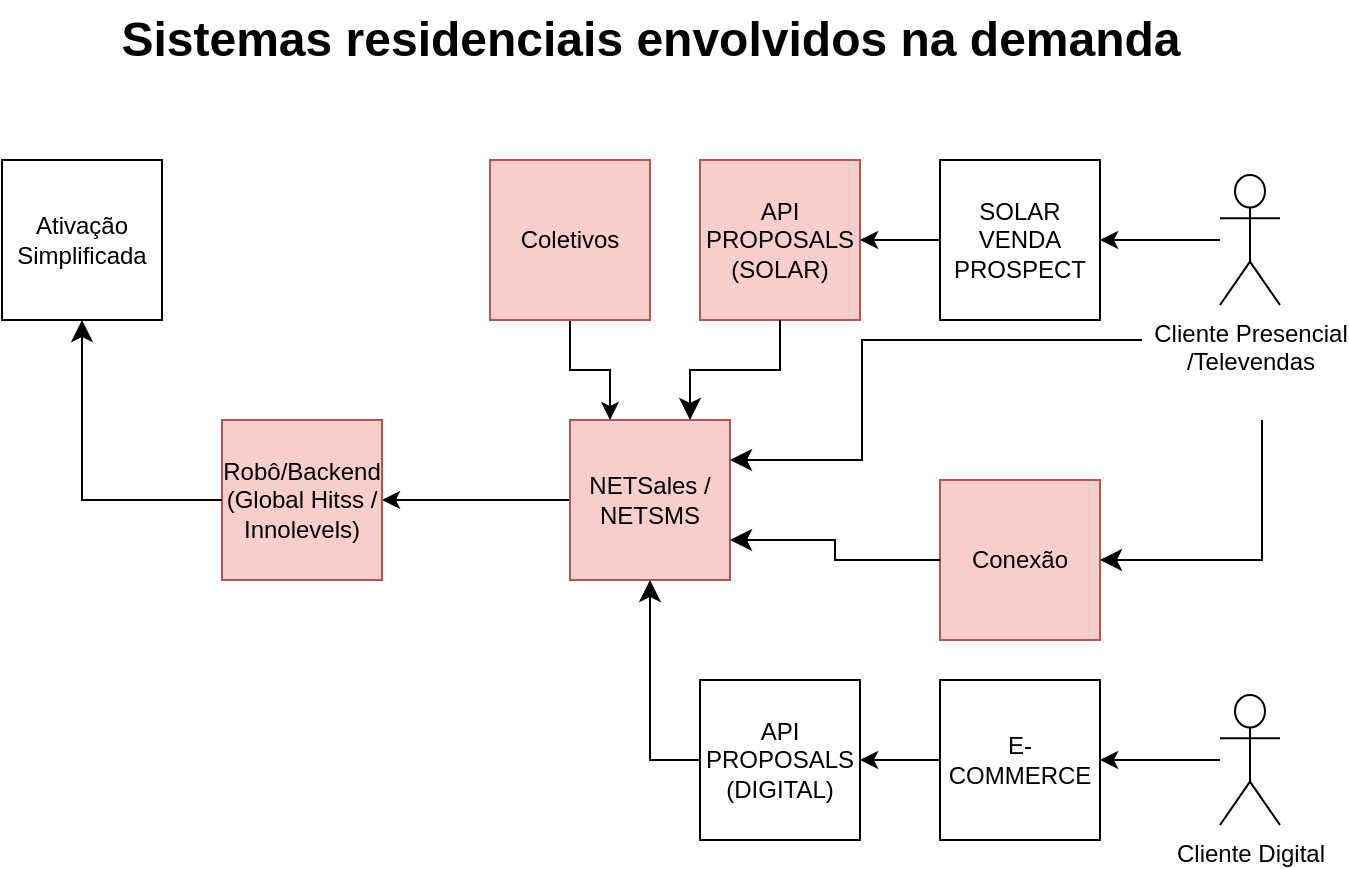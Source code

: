 <mxfile version="22.0.8" type="github" pages="6">
  <diagram name="Sistemas Alto Nível" id="c8laOl57KDvpZLAOo3bX">
    <mxGraphModel dx="1050" dy="542" grid="1" gridSize="10" guides="1" tooltips="1" connect="1" arrows="1" fold="1" page="1" pageScale="1" pageWidth="827" pageHeight="1169" math="0" shadow="0">
      <root>
        <mxCell id="HdD_rNmY9ElQzWqeGUqa-0" />
        <mxCell id="HdD_rNmY9ElQzWqeGUqa-1" parent="HdD_rNmY9ElQzWqeGUqa-0" />
        <mxCell id="M16S2Pb91_vcim21Qb1e-5" style="edgeStyle=orthogonalEdgeStyle;rounded=0;orthogonalLoop=1;jettySize=auto;html=1;entryX=1;entryY=0.5;entryDx=0;entryDy=0;" parent="HdD_rNmY9ElQzWqeGUqa-1" source="ht8XV2pE33Yyfoe8M8yu-0" target="M16S2Pb91_vcim21Qb1e-2" edge="1">
          <mxGeometry relative="1" as="geometry" />
        </mxCell>
        <mxCell id="ht8XV2pE33Yyfoe8M8yu-0" value="NETSales / &lt;br&gt;NETSMS" style="whiteSpace=wrap;html=1;aspect=fixed;fillColor=#f8cecc;strokeColor=#b85450;" parent="HdD_rNmY9ElQzWqeGUqa-1" vertex="1">
          <mxGeometry x="374" y="220" width="80" height="80" as="geometry" />
        </mxCell>
        <mxCell id="ht8XV2pE33Yyfoe8M8yu-5" value="" style="edgeStyle=orthogonalEdgeStyle;rounded=0;orthogonalLoop=1;jettySize=auto;html=1;entryX=0.25;entryY=0;entryDx=0;entryDy=0;" parent="HdD_rNmY9ElQzWqeGUqa-1" source="ht8XV2pE33Yyfoe8M8yu-4" target="ht8XV2pE33Yyfoe8M8yu-0" edge="1">
          <mxGeometry relative="1" as="geometry" />
        </mxCell>
        <mxCell id="ht8XV2pE33Yyfoe8M8yu-4" value="Coletivos" style="whiteSpace=wrap;html=1;aspect=fixed;fillColor=#f8cecc;strokeColor=#b85450;" parent="HdD_rNmY9ElQzWqeGUqa-1" vertex="1">
          <mxGeometry x="334" y="90" width="80" height="80" as="geometry" />
        </mxCell>
        <mxCell id="ht8XV2pE33Yyfoe8M8yu-6" value="API PROPOSALS (SOLAR)" style="whiteSpace=wrap;html=1;aspect=fixed;fillColor=#f8cecc;strokeColor=#b85450;" parent="HdD_rNmY9ElQzWqeGUqa-1" vertex="1">
          <mxGeometry x="439" y="90" width="80" height="80" as="geometry" />
        </mxCell>
        <mxCell id="ht8XV2pE33Yyfoe8M8yu-9" value="" style="edgeStyle=orthogonalEdgeStyle;rounded=0;orthogonalLoop=1;jettySize=auto;html=1;" parent="HdD_rNmY9ElQzWqeGUqa-1" source="ht8XV2pE33Yyfoe8M8yu-8" target="ht8XV2pE33Yyfoe8M8yu-6" edge="1">
          <mxGeometry relative="1" as="geometry" />
        </mxCell>
        <mxCell id="ht8XV2pE33Yyfoe8M8yu-8" value="SOLAR VENDA PROSPECT" style="whiteSpace=wrap;html=1;aspect=fixed;" parent="HdD_rNmY9ElQzWqeGUqa-1" vertex="1">
          <mxGeometry x="559" y="90" width="80" height="80" as="geometry" />
        </mxCell>
        <mxCell id="ht8XV2pE33Yyfoe8M8yu-10" value="API PROPOSALS (DIGITAL)" style="whiteSpace=wrap;html=1;aspect=fixed;" parent="HdD_rNmY9ElQzWqeGUqa-1" vertex="1">
          <mxGeometry x="439" y="350" width="80" height="80" as="geometry" />
        </mxCell>
        <mxCell id="ht8XV2pE33Yyfoe8M8yu-12" value="" style="edgeStyle=orthogonalEdgeStyle;rounded=0;orthogonalLoop=1;jettySize=auto;html=1;" parent="HdD_rNmY9ElQzWqeGUqa-1" source="ht8XV2pE33Yyfoe8M8yu-11" target="ht8XV2pE33Yyfoe8M8yu-10" edge="1">
          <mxGeometry relative="1" as="geometry" />
        </mxCell>
        <mxCell id="ht8XV2pE33Yyfoe8M8yu-11" value="E-COMMERCE" style="whiteSpace=wrap;html=1;aspect=fixed;" parent="HdD_rNmY9ElQzWqeGUqa-1" vertex="1">
          <mxGeometry x="559" y="350" width="80" height="80" as="geometry" />
        </mxCell>
        <mxCell id="ht8XV2pE33Yyfoe8M8yu-15" value="" style="edgeStyle=orthogonalEdgeStyle;rounded=0;orthogonalLoop=1;jettySize=auto;html=1;" parent="HdD_rNmY9ElQzWqeGUqa-1" source="ht8XV2pE33Yyfoe8M8yu-14" target="ht8XV2pE33Yyfoe8M8yu-8" edge="1">
          <mxGeometry relative="1" as="geometry" />
        </mxCell>
        <mxCell id="ht8XV2pE33Yyfoe8M8yu-14" value="Cliente Presencial&lt;br&gt;/Televendas" style="shape=umlActor;verticalLabelPosition=bottom;verticalAlign=top;html=1;" parent="HdD_rNmY9ElQzWqeGUqa-1" vertex="1">
          <mxGeometry x="699" y="97.5" width="30" height="65" as="geometry" />
        </mxCell>
        <mxCell id="ht8XV2pE33Yyfoe8M8yu-17" value="" style="edgeStyle=orthogonalEdgeStyle;rounded=0;orthogonalLoop=1;jettySize=auto;html=1;" parent="HdD_rNmY9ElQzWqeGUqa-1" source="ht8XV2pE33Yyfoe8M8yu-16" target="ht8XV2pE33Yyfoe8M8yu-11" edge="1">
          <mxGeometry relative="1" as="geometry" />
        </mxCell>
        <mxCell id="ht8XV2pE33Yyfoe8M8yu-16" value="Cliente Digital" style="shape=umlActor;verticalLabelPosition=bottom;verticalAlign=top;html=1;" parent="HdD_rNmY9ElQzWqeGUqa-1" vertex="1">
          <mxGeometry x="699" y="357.5" width="30" height="65" as="geometry" />
        </mxCell>
        <mxCell id="ht8XV2pE33Yyfoe8M8yu-18" value="Conexão" style="whiteSpace=wrap;html=1;aspect=fixed;fillColor=#f8cecc;strokeColor=#b85450;" parent="HdD_rNmY9ElQzWqeGUqa-1" vertex="1">
          <mxGeometry x="559" y="250" width="80" height="80" as="geometry" />
        </mxCell>
        <mxCell id="ht8XV2pE33Yyfoe8M8yu-20" value="Sistemas residenciais envolvidos na demanda" style="text;strokeColor=none;fillColor=none;html=1;fontSize=24;fontStyle=1;verticalAlign=middle;align=center;" parent="HdD_rNmY9ElQzWqeGUqa-1" vertex="1">
          <mxGeometry x="364" y="10" width="100" height="40" as="geometry" />
        </mxCell>
        <mxCell id="M16S2Pb91_vcim21Qb1e-1" value="" style="edgeStyle=elbowEdgeStyle;elbow=horizontal;endArrow=classic;html=1;curved=0;rounded=0;endSize=8;startSize=8;entryX=1;entryY=0.5;entryDx=0;entryDy=0;" parent="HdD_rNmY9ElQzWqeGUqa-1" target="ht8XV2pE33Yyfoe8M8yu-18" edge="1">
          <mxGeometry width="50" height="50" relative="1" as="geometry">
            <mxPoint x="720" y="220" as="sourcePoint" />
            <mxPoint x="440" y="260" as="targetPoint" />
            <Array as="points">
              <mxPoint x="720" y="260" />
            </Array>
          </mxGeometry>
        </mxCell>
        <mxCell id="M16S2Pb91_vcim21Qb1e-2" value="Robô/Backend (Global Hitss / Innolevels)" style="whiteSpace=wrap;html=1;aspect=fixed;fillColor=#f8cecc;strokeColor=#b85450;" parent="HdD_rNmY9ElQzWqeGUqa-1" vertex="1">
          <mxGeometry x="200" y="220" width="80" height="80" as="geometry" />
        </mxCell>
        <mxCell id="M16S2Pb91_vcim21Qb1e-3" value="Ativação Simplificada" style="whiteSpace=wrap;html=1;aspect=fixed;" parent="HdD_rNmY9ElQzWqeGUqa-1" vertex="1">
          <mxGeometry x="90" y="90" width="80" height="80" as="geometry" />
        </mxCell>
        <mxCell id="M16S2Pb91_vcim21Qb1e-6" value="" style="edgeStyle=elbowEdgeStyle;elbow=vertical;endArrow=classic;html=1;curved=0;rounded=0;endSize=8;startSize=8;exitX=0;exitY=0.5;exitDx=0;exitDy=0;entryX=0.5;entryY=1;entryDx=0;entryDy=0;" parent="HdD_rNmY9ElQzWqeGUqa-1" source="M16S2Pb91_vcim21Qb1e-2" target="M16S2Pb91_vcim21Qb1e-3" edge="1">
          <mxGeometry width="50" height="50" relative="1" as="geometry">
            <mxPoint x="390" y="310" as="sourcePoint" />
            <mxPoint x="440" y="260" as="targetPoint" />
            <Array as="points">
              <mxPoint x="160" y="260" />
            </Array>
          </mxGeometry>
        </mxCell>
        <mxCell id="M16S2Pb91_vcim21Qb1e-7" value="" style="edgeStyle=segmentEdgeStyle;endArrow=classic;html=1;curved=0;rounded=0;endSize=8;startSize=8;exitX=0;exitY=0.5;exitDx=0;exitDy=0;entryX=0.5;entryY=1;entryDx=0;entryDy=0;" parent="HdD_rNmY9ElQzWqeGUqa-1" source="ht8XV2pE33Yyfoe8M8yu-10" target="ht8XV2pE33Yyfoe8M8yu-0" edge="1">
          <mxGeometry width="50" height="50" relative="1" as="geometry">
            <mxPoint x="390" y="310" as="sourcePoint" />
            <mxPoint x="440" y="260" as="targetPoint" />
          </mxGeometry>
        </mxCell>
        <mxCell id="M16S2Pb91_vcim21Qb1e-8" value="" style="edgeStyle=elbowEdgeStyle;elbow=vertical;endArrow=classic;html=1;curved=0;rounded=0;endSize=8;startSize=8;entryX=0.75;entryY=0;entryDx=0;entryDy=0;exitX=0.5;exitY=1;exitDx=0;exitDy=0;" parent="HdD_rNmY9ElQzWqeGUqa-1" source="ht8XV2pE33Yyfoe8M8yu-6" target="ht8XV2pE33Yyfoe8M8yu-0" edge="1">
          <mxGeometry width="50" height="50" relative="1" as="geometry">
            <mxPoint x="390" y="310" as="sourcePoint" />
            <mxPoint x="440" y="260" as="targetPoint" />
          </mxGeometry>
        </mxCell>
        <mxCell id="M16S2Pb91_vcim21Qb1e-9" value="" style="edgeStyle=elbowEdgeStyle;elbow=horizontal;endArrow=classic;html=1;curved=0;rounded=0;endSize=8;startSize=8;exitX=0;exitY=0.5;exitDx=0;exitDy=0;entryX=1;entryY=0.75;entryDx=0;entryDy=0;" parent="HdD_rNmY9ElQzWqeGUqa-1" source="ht8XV2pE33Yyfoe8M8yu-18" target="ht8XV2pE33Yyfoe8M8yu-0" edge="1">
          <mxGeometry width="50" height="50" relative="1" as="geometry">
            <mxPoint x="390" y="310" as="sourcePoint" />
            <mxPoint x="440" y="260" as="targetPoint" />
          </mxGeometry>
        </mxCell>
        <mxCell id="M16S2Pb91_vcim21Qb1e-10" value="" style="edgeStyle=elbowEdgeStyle;elbow=horizontal;endArrow=classic;html=1;curved=0;rounded=0;endSize=8;startSize=8;entryX=1;entryY=0.25;entryDx=0;entryDy=0;" parent="HdD_rNmY9ElQzWqeGUqa-1" target="ht8XV2pE33Yyfoe8M8yu-0" edge="1">
          <mxGeometry width="50" height="50" relative="1" as="geometry">
            <mxPoint x="660" y="180" as="sourcePoint" />
            <mxPoint x="440" y="260" as="targetPoint" />
            <Array as="points">
              <mxPoint x="520" y="210" />
            </Array>
          </mxGeometry>
        </mxCell>
      </root>
    </mxGraphModel>
  </diagram>
  <diagram name="Prospect NETSales" id="nftzNEsQ4DKYTYbzkJBY">
    <mxGraphModel dx="1050" dy="542" grid="1" gridSize="10" guides="1" tooltips="1" connect="1" arrows="1" fold="1" page="1" pageScale="1" pageWidth="827" pageHeight="1169" math="0" shadow="0">
      <root>
        <mxCell id="0" />
        <mxCell id="1" parent="0" />
        <mxCell id="BzSE3qXNDW1A7PbjzAHN-1" value="Venda Prospect COLETIVOS/ NETSales - Combo Multi" style="whiteSpace=wrap;html=1;aspect=fixed;" parent="1" vertex="1">
          <mxGeometry x="100" y="17.5" width="80" height="80" as="geometry" />
        </mxCell>
        <mxCell id="BzSE3qXNDW1A7PbjzAHN-2" value="" style="edgeStyle=orthogonalEdgeStyle;rounded=0;orthogonalLoop=1;jettySize=auto;html=1;" parent="1" source="BzSE3qXNDW1A7PbjzAHN-3" target="BzSE3qXNDW1A7PbjzAHN-35" edge="1">
          <mxGeometry relative="1" as="geometry" />
        </mxCell>
        <mxCell id="BzSE3qXNDW1A7PbjzAHN-3" value="" style="strokeWidth=2;html=1;shape=mxgraph.flowchart.decision;whiteSpace=wrap;" parent="1" vertex="1">
          <mxGeometry x="340" y="42.5" width="40" height="30" as="geometry" />
        </mxCell>
        <mxCell id="BzSE3qXNDW1A7PbjzAHN-4" value="Verificação elegibilidade 5G SA" style="whiteSpace=wrap;html=1;aspect=fixed;fillColor=#f8cecc;strokeColor=#b85450;" parent="1" vertex="1">
          <mxGeometry x="210" y="17.5" width="80" height="80" as="geometry" />
        </mxCell>
        <UserObject label="Sim" placeholders="1" name="Variable" id="BzSE3qXNDW1A7PbjzAHN-5">
          <mxCell style="text;html=1;strokeColor=none;fillColor=none;align=center;verticalAlign=middle;whiteSpace=wrap;overflow=hidden;" parent="1" vertex="1">
            <mxGeometry x="380" y="30" width="40" height="20" as="geometry" />
          </mxCell>
        </UserObject>
        <mxCell id="BzSE3qXNDW1A7PbjzAHN-6" value="Cliente Presencial&lt;br&gt;/Televendas" style="shape=umlActor;verticalLabelPosition=bottom;verticalAlign=top;html=1;" parent="1" vertex="1">
          <mxGeometry x="34" y="25" width="30" height="65" as="geometry" />
        </mxCell>
        <mxCell id="BzSE3qXNDW1A7PbjzAHN-7" value="" style="edgeStyle=elbowEdgeStyle;elbow=horizontal;endArrow=classic;html=1;curved=0;rounded=0;endSize=8;startSize=8;entryX=0;entryY=0.5;entryDx=0;entryDy=0;" parent="1" source="BzSE3qXNDW1A7PbjzAHN-6" target="BzSE3qXNDW1A7PbjzAHN-1" edge="1">
          <mxGeometry width="50" height="50" relative="1" as="geometry">
            <mxPoint x="390" y="310" as="sourcePoint" />
            <mxPoint x="440" y="260" as="targetPoint" />
          </mxGeometry>
        </mxCell>
        <mxCell id="BzSE3qXNDW1A7PbjzAHN-8" value="" style="edgeStyle=elbowEdgeStyle;elbow=horizontal;endArrow=classic;html=1;curved=0;rounded=0;endSize=8;startSize=8;entryX=0;entryY=0.5;entryDx=0;entryDy=0;exitX=1;exitY=0.5;exitDx=0;exitDy=0;" parent="1" source="BzSE3qXNDW1A7PbjzAHN-1" target="BzSE3qXNDW1A7PbjzAHN-4" edge="1">
          <mxGeometry width="50" height="50" relative="1" as="geometry">
            <mxPoint x="60" y="68" as="sourcePoint" />
            <mxPoint x="100" y="68" as="targetPoint" />
          </mxGeometry>
        </mxCell>
        <mxCell id="BzSE3qXNDW1A7PbjzAHN-9" value="&lt;h1&gt;Regra elegibilidade&lt;/h1&gt;&lt;p&gt;- Plano Portfólio Elegível 5G SA&amp;nbsp; (mandatório)&lt;/p&gt;&lt;p&gt;- Plano SVA elegível (Ex.: Cloud Gaming) ou&amp;nbsp;&lt;span style=&quot;background-color: initial;&quot;&gt;Aparelho 5G&lt;/span&gt;&lt;/p&gt;&lt;div&gt;&lt;br&gt;&lt;/div&gt;" style="text;html=1;strokeColor=none;fillColor=none;spacing=5;spacingTop=-20;whiteSpace=wrap;overflow=hidden;rounded=0;" parent="1" vertex="1">
          <mxGeometry x="10" y="140" width="330" height="120" as="geometry" />
        </mxCell>
        <mxCell id="BzSE3qXNDW1A7PbjzAHN-10" value="" style="edgeStyle=elbowEdgeStyle;elbow=horizontal;endArrow=classic;html=1;curved=0;rounded=0;endSize=8;startSize=8;entryX=0;entryY=0.5;entryDx=0;entryDy=0;exitX=1;exitY=0.5;exitDx=0;exitDy=0;entryPerimeter=0;" parent="1" source="BzSE3qXNDW1A7PbjzAHN-4" target="BzSE3qXNDW1A7PbjzAHN-3" edge="1">
          <mxGeometry width="50" height="50" relative="1" as="geometry">
            <mxPoint x="180" y="68" as="sourcePoint" />
            <mxPoint x="220" y="68" as="targetPoint" />
          </mxGeometry>
        </mxCell>
        <mxCell id="BzSE3qXNDW1A7PbjzAHN-11" value="" style="edgeStyle=elbowEdgeStyle;elbow=horizontal;endArrow=classic;html=1;curved=0;rounded=0;endSize=8;startSize=8;exitX=1;exitY=0.5;exitDx=0;exitDy=0;exitPerimeter=0;entryX=0;entryY=0.5;entryDx=0;entryDy=0;" parent="1" source="BzSE3qXNDW1A7PbjzAHN-3" target="BzSE3qXNDW1A7PbjzAHN-12" edge="1">
          <mxGeometry width="50" height="50" relative="1" as="geometry">
            <mxPoint x="190" y="78" as="sourcePoint" />
            <mxPoint x="440" y="58" as="targetPoint" />
          </mxGeometry>
        </mxCell>
        <mxCell id="BzSE3qXNDW1A7PbjzAHN-12" value="Pop-up em tela orientando vendedor a vender 5G SA" style="whiteSpace=wrap;html=1;aspect=fixed;fillColor=#f8cecc;strokeColor=#b85450;" parent="1" vertex="1">
          <mxGeometry x="450" y="17.5" width="80" height="80" as="geometry" />
        </mxCell>
        <mxCell id="BzSE3qXNDW1A7PbjzAHN-13" value="" style="strokeWidth=2;html=1;shape=mxgraph.flowchart.decision;whiteSpace=wrap;fillColor=#f8cecc;strokeColor=#b85450;" parent="1" vertex="1">
          <mxGeometry x="600" y="42.5" width="40" height="30" as="geometry" />
        </mxCell>
        <UserObject label="Vendedor seleciona Chip" placeholders="1" name="Variable" id="BzSE3qXNDW1A7PbjzAHN-14">
          <mxCell style="text;html=1;strokeColor=none;fillColor=none;align=center;verticalAlign=middle;whiteSpace=wrap;overflow=hidden;" parent="1" vertex="1">
            <mxGeometry x="545" y="17.5" width="150" height="20" as="geometry" />
          </mxCell>
        </UserObject>
        <mxCell id="BzSE3qXNDW1A7PbjzAHN-15" value="" style="ellipse;html=1;shape=endState;fillColor=#000000;strokeColor=#ff0000;" parent="1" vertex="1">
          <mxGeometry x="730" y="42.5" width="30" height="30" as="geometry" />
        </mxCell>
        <UserObject label="As-Is" placeholders="1" name="Variable" id="BzSE3qXNDW1A7PbjzAHN-16">
          <mxCell style="text;html=1;strokeColor=none;fillColor=none;align=center;verticalAlign=middle;whiteSpace=wrap;overflow=hidden;" parent="1" vertex="1">
            <mxGeometry x="727.5" y="17.5" width="35" height="20" as="geometry" />
          </mxCell>
        </UserObject>
        <UserObject label="4G" placeholders="1" name="Variable" id="BzSE3qXNDW1A7PbjzAHN-17">
          <mxCell style="text;html=1;strokeColor=none;fillColor=none;align=center;verticalAlign=middle;whiteSpace=wrap;overflow=hidden;" parent="1" vertex="1">
            <mxGeometry x="670" y="60" width="40" height="20" as="geometry" />
          </mxCell>
        </UserObject>
        <mxCell id="BzSE3qXNDW1A7PbjzAHN-18" value="" style="edgeStyle=elbowEdgeStyle;elbow=horizontal;endArrow=classic;html=1;curved=0;rounded=0;endSize=8;startSize=8;exitX=1;exitY=0.5;exitDx=0;exitDy=0;entryX=0;entryY=0.5;entryDx=0;entryDy=0;entryPerimeter=0;" parent="1" source="BzSE3qXNDW1A7PbjzAHN-12" target="BzSE3qXNDW1A7PbjzAHN-13" edge="1">
          <mxGeometry width="50" height="50" relative="1" as="geometry">
            <mxPoint x="390" y="68" as="sourcePoint" />
            <mxPoint x="460" y="68" as="targetPoint" />
          </mxGeometry>
        </mxCell>
        <mxCell id="BzSE3qXNDW1A7PbjzAHN-19" value="" style="edgeStyle=elbowEdgeStyle;elbow=horizontal;endArrow=classic;html=1;curved=0;rounded=0;endSize=8;startSize=8;exitX=1;exitY=0.5;exitDx=0;exitDy=0;entryX=0;entryY=0.5;entryDx=0;entryDy=0;exitPerimeter=0;" parent="1" source="BzSE3qXNDW1A7PbjzAHN-13" target="BzSE3qXNDW1A7PbjzAHN-15" edge="1">
          <mxGeometry width="50" height="50" relative="1" as="geometry">
            <mxPoint x="540" y="68" as="sourcePoint" />
            <mxPoint x="610" y="68" as="targetPoint" />
          </mxGeometry>
        </mxCell>
        <mxCell id="BzSE3qXNDW1A7PbjzAHN-20" value="Titular e todos dependentes recebem chip 5G" style="whiteSpace=wrap;html=1;aspect=fixed;" parent="1" vertex="1">
          <mxGeometry x="580" y="130" width="80" height="80" as="geometry" />
        </mxCell>
        <mxCell id="BzSE3qXNDW1A7PbjzAHN-21" value="" style="edgeStyle=elbowEdgeStyle;elbow=horizontal;endArrow=classic;html=1;curved=0;rounded=0;endSize=8;startSize=8;exitX=0.5;exitY=1;exitDx=0;exitDy=0;entryX=0.5;entryY=0;entryDx=0;entryDy=0;exitPerimeter=0;" parent="1" source="BzSE3qXNDW1A7PbjzAHN-13" target="BzSE3qXNDW1A7PbjzAHN-20" edge="1">
          <mxGeometry width="50" height="50" relative="1" as="geometry">
            <mxPoint x="540" y="68" as="sourcePoint" />
            <mxPoint x="610" y="68" as="targetPoint" />
          </mxGeometry>
        </mxCell>
        <UserObject label="5G" placeholders="1" name="Variable" id="BzSE3qXNDW1A7PbjzAHN-22">
          <mxCell style="text;html=1;strokeColor=none;fillColor=none;align=center;verticalAlign=middle;whiteSpace=wrap;overflow=hidden;" parent="1" vertex="1">
            <mxGeometry x="580" y="90" width="40" height="20" as="geometry" />
          </mxCell>
        </UserObject>
        <mxCell id="BzSE3qXNDW1A7PbjzAHN-23" value="" style="edgeStyle=orthogonalEdgeStyle;rounded=0;orthogonalLoop=1;jettySize=auto;html=1;" parent="1" source="BzSE3qXNDW1A7PbjzAHN-24" target="BzSE3qXNDW1A7PbjzAHN-26" edge="1">
          <mxGeometry relative="1" as="geometry" />
        </mxCell>
        <mxCell id="BzSE3qXNDW1A7PbjzAHN-24" value="" style="strokeWidth=2;html=1;shape=mxgraph.flowchart.decision;whiteSpace=wrap;" parent="1" vertex="1">
          <mxGeometry x="600" y="304" width="40" height="30" as="geometry" />
        </mxCell>
        <mxCell id="BzSE3qXNDW1A7PbjzAHN-25" value="" style="edgeStyle=elbowEdgeStyle;elbow=horizontal;endArrow=classic;html=1;curved=0;rounded=0;endSize=8;startSize=8;exitX=0.5;exitY=1;exitDx=0;exitDy=0;entryX=0.5;entryY=0;entryDx=0;entryDy=0;entryPerimeter=0;" parent="1" source="BzSE3qXNDW1A7PbjzAHN-20" target="BzSE3qXNDW1A7PbjzAHN-24" edge="1">
          <mxGeometry width="50" height="50" relative="1" as="geometry">
            <mxPoint x="540" y="68" as="sourcePoint" />
            <mxPoint x="610" y="68" as="targetPoint" />
          </mxGeometry>
        </mxCell>
        <mxCell id="BzSE3qXNDW1A7PbjzAHN-26" value="Abertura de OS (logística)" style="whiteSpace=wrap;html=1;aspect=fixed;" parent="1" vertex="1">
          <mxGeometry x="710" y="279" width="80" height="80" as="geometry" />
        </mxCell>
        <mxCell id="BzSE3qXNDW1A7PbjzAHN-27" value="Entrega chip presencial" style="whiteSpace=wrap;html=1;aspect=fixed;" parent="1" vertex="1">
          <mxGeometry x="450" y="279" width="80" height="80" as="geometry" />
        </mxCell>
        <mxCell id="BzSE3qXNDW1A7PbjzAHN-28" value="" style="edgeStyle=elbowEdgeStyle;elbow=horizontal;endArrow=classic;html=1;curved=0;rounded=0;endSize=8;startSize=8;exitX=0;exitY=0.5;exitDx=0;exitDy=0;entryX=1;entryY=0.5;entryDx=0;entryDy=0;exitPerimeter=0;" parent="1" source="BzSE3qXNDW1A7PbjzAHN-24" target="BzSE3qXNDW1A7PbjzAHN-27" edge="1">
          <mxGeometry width="50" height="50" relative="1" as="geometry">
            <mxPoint x="540" y="112" as="sourcePoint" />
            <mxPoint x="610" y="112" as="targetPoint" />
          </mxGeometry>
        </mxCell>
        <UserObject label="Presencial" placeholders="1" name="Variable" id="BzSE3qXNDW1A7PbjzAHN-29">
          <mxCell style="text;html=1;strokeColor=none;fillColor=none;align=center;verticalAlign=middle;whiteSpace=wrap;overflow=hidden;" parent="1" vertex="1">
            <mxGeometry x="540" y="294" width="60" height="20" as="geometry" />
          </mxCell>
        </UserObject>
        <UserObject label="Remoto" placeholders="1" name="Variable" id="BzSE3qXNDW1A7PbjzAHN-30">
          <mxCell style="text;html=1;strokeColor=none;fillColor=none;align=center;verticalAlign=middle;whiteSpace=wrap;overflow=hidden;" parent="1" vertex="1">
            <mxGeometry x="640" y="294" width="60" height="20" as="geometry" />
          </mxCell>
        </UserObject>
        <mxCell id="BzSE3qXNDW1A7PbjzAHN-31" value="&lt;p style=&quot;line-height: normal; margin: 0pt 0in; text-indent: 0in; direction: ltr; unicode-bidi: embed; word-break: normal;&quot;&gt;Ativa plano com oferta serviço 5G + chip 5G&lt;/p&gt;" style="whiteSpace=wrap;html=1;aspect=fixed;fillColor=#dae8fc;strokeColor=#6c8ebf;" parent="1" vertex="1">
          <mxGeometry x="580" y="370" width="80" height="80" as="geometry" />
        </mxCell>
        <mxCell id="BzSE3qXNDW1A7PbjzAHN-32" value="" style="edgeStyle=elbowEdgeStyle;elbow=horizontal;endArrow=classic;html=1;curved=0;rounded=0;endSize=8;startSize=8;exitX=0.5;exitY=1;exitDx=0;exitDy=0;entryX=0;entryY=0.5;entryDx=0;entryDy=0;" parent="1" source="BzSE3qXNDW1A7PbjzAHN-27" target="BzSE3qXNDW1A7PbjzAHN-31" edge="1">
          <mxGeometry width="50" height="50" relative="1" as="geometry">
            <mxPoint x="390" y="112" as="sourcePoint" />
            <mxPoint x="460" y="112" as="targetPoint" />
            <Array as="points">
              <mxPoint x="490" y="424" />
            </Array>
          </mxGeometry>
        </mxCell>
        <mxCell id="BzSE3qXNDW1A7PbjzAHN-33" value="" style="edgeStyle=elbowEdgeStyle;elbow=horizontal;endArrow=classic;html=1;curved=0;rounded=0;endSize=8;startSize=8;exitX=0.5;exitY=1;exitDx=0;exitDy=0;entryX=1;entryY=0.5;entryDx=0;entryDy=0;" parent="1" source="BzSE3qXNDW1A7PbjzAHN-26" target="BzSE3qXNDW1A7PbjzAHN-31" edge="1">
          <mxGeometry width="50" height="50" relative="1" as="geometry">
            <mxPoint x="500" y="369" as="sourcePoint" />
            <mxPoint x="590" y="464" as="targetPoint" />
            <Array as="points">
              <mxPoint x="750" y="404" />
            </Array>
          </mxGeometry>
        </mxCell>
        <mxCell id="BzSE3qXNDW1A7PbjzAHN-34" value="" style="edgeStyle=orthogonalEdgeStyle;rounded=0;orthogonalLoop=1;jettySize=auto;html=1;" parent="1" source="BzSE3qXNDW1A7PbjzAHN-35" target="BzSE3qXNDW1A7PbjzAHN-39" edge="1">
          <mxGeometry relative="1" as="geometry" />
        </mxCell>
        <mxCell id="BzSE3qXNDW1A7PbjzAHN-35" value="Cliente não elegível solicita chip 5G SA" style="whiteSpace=wrap;html=1;aspect=fixed;" parent="1" vertex="1">
          <mxGeometry x="320" y="130" width="80" height="80" as="geometry" />
        </mxCell>
        <UserObject label="Não" placeholders="1" name="Variable" id="BzSE3qXNDW1A7PbjzAHN-36">
          <mxCell style="text;html=1;strokeColor=none;fillColor=none;align=center;verticalAlign=middle;whiteSpace=wrap;overflow=hidden;" parent="1" vertex="1">
            <mxGeometry x="360" y="80" width="40" height="20" as="geometry" />
          </mxCell>
        </UserObject>
        <mxCell id="BzSE3qXNDW1A7PbjzAHN-37" value="" style="edgeStyle=orthogonalEdgeStyle;rounded=0;orthogonalLoop=1;jettySize=auto;html=1;" parent="1" source="BzSE3qXNDW1A7PbjzAHN-39" target="BzSE3qXNDW1A7PbjzAHN-20" edge="1">
          <mxGeometry relative="1" as="geometry" />
        </mxCell>
        <mxCell id="BzSE3qXNDW1A7PbjzAHN-38" value="" style="edgeStyle=orthogonalEdgeStyle;rounded=0;orthogonalLoop=1;jettySize=auto;html=1;" parent="1" source="BzSE3qXNDW1A7PbjzAHN-39" target="BzSE3qXNDW1A7PbjzAHN-41" edge="1">
          <mxGeometry relative="1" as="geometry" />
        </mxCell>
        <mxCell id="BzSE3qXNDW1A7PbjzAHN-39" value="" style="strokeWidth=2;html=1;shape=mxgraph.flowchart.decision;whiteSpace=wrap;fillColor=#f8cecc;strokeColor=#b85450;" parent="1" vertex="1">
          <mxGeometry x="470" y="155" width="40" height="30" as="geometry" />
        </mxCell>
        <UserObject label="Sim (5G)" placeholders="1" name="Variable" id="BzSE3qXNDW1A7PbjzAHN-40">
          <mxCell style="text;html=1;strokeColor=none;fillColor=none;align=center;verticalAlign=middle;whiteSpace=wrap;overflow=hidden;" parent="1" vertex="1">
            <mxGeometry x="510" y="150" width="50" height="20" as="geometry" />
          </mxCell>
        </UserObject>
        <mxCell id="BzSE3qXNDW1A7PbjzAHN-41" value="" style="ellipse;html=1;shape=endState;fillColor=#000000;strokeColor=#ff0000;" parent="1" vertex="1">
          <mxGeometry x="475" y="220" width="30" height="30" as="geometry" />
        </mxCell>
        <UserObject label="As-Is" placeholders="1" name="Variable" id="BzSE3qXNDW1A7PbjzAHN-42">
          <mxCell style="text;html=1;strokeColor=none;fillColor=none;align=center;verticalAlign=middle;whiteSpace=wrap;overflow=hidden;" parent="1" vertex="1">
            <mxGeometry x="472.5" y="250" width="35" height="20" as="geometry" />
          </mxCell>
        </UserObject>
        <UserObject label="Não (4G)" placeholders="1" name="Variable" id="BzSE3qXNDW1A7PbjzAHN-43">
          <mxCell style="text;html=1;strokeColor=none;fillColor=none;align=center;verticalAlign=middle;whiteSpace=wrap;overflow=hidden;" parent="1" vertex="1">
            <mxGeometry x="430" y="190" width="60" height="20" as="geometry" />
          </mxCell>
        </UserObject>
        <mxCell id="BzSE3qXNDW1A7PbjzAHN-44" value="&lt;h1&gt;Desenvolvimento&lt;/h1&gt;&lt;p style=&quot;border-color: var(--border-color);&quot;&gt;- Nova regra pra identificar marcação de 5G SA no produto SVA (elegibilidade).&lt;/p&gt;&lt;p style=&quot;border-color: var(--border-color);&quot;&gt;- Novo Pop-up com mensagem de orientação ao vendedor&lt;/p&gt;&lt;p style=&quot;border-color: var(--border-color);&quot;&gt;- Novo campo de seleção de chip 4G/5G na jornada para planos móveis (híbrido). Impacto na API Prospect Solar.&lt;/p&gt;&lt;p style=&quot;border-color: var(--border-color);&quot;&gt;- Novo campo na interface com ativação simplificada - Informar a tecnologia selecionada&lt;b&gt; (Robô e backend somente, sem alteração no NETSales/NETSMS): Global Hitss.&lt;/b&gt;&lt;/p&gt;&lt;p style=&quot;border-color: var(--border-color);&quot;&gt;- Avaliar alteração na interface SOA ao carregar dados da móvel para início da jornada residencial.&lt;/p&gt;&lt;p style=&quot;border-color: var(--border-color);&quot;&gt;&lt;span style=&quot;background-color: initial;&quot;&gt;- Jornada Prospect deve fornecer mesmo tipo de chip para titular e dependente&lt;/span&gt;&lt;br&gt;&lt;/p&gt;&lt;p&gt;&lt;br&gt;&lt;/p&gt;&lt;div&gt;&lt;br&gt;&lt;/div&gt;" style="text;html=1;strokeColor=none;fillColor=none;spacing=5;spacingTop=-20;whiteSpace=wrap;overflow=hidden;rounded=0;" parent="1" vertex="1">
          <mxGeometry x="10" y="240" width="470" height="270" as="geometry" />
        </mxCell>
        <UserObject label="Vendedor seleciona Chip" placeholders="1" name="Variable" id="BzSE3qXNDW1A7PbjzAHN-45">
          <mxCell style="text;html=1;strokeColor=none;fillColor=none;align=center;verticalAlign=middle;whiteSpace=wrap;overflow=hidden;" parent="1" vertex="1">
            <mxGeometry x="415" y="130" width="150" height="20" as="geometry" />
          </mxCell>
        </UserObject>
      </root>
    </mxGraphModel>
  </diagram>
  <diagram name="API Solar Prospect NETSales" id="QcQNl5FUyTZxJorasSuT">
    <mxGraphModel dx="1050" dy="542" grid="1" gridSize="10" guides="1" tooltips="1" connect="1" arrows="1" fold="1" page="1" pageScale="1" pageWidth="827" pageHeight="1169" math="0" shadow="0">
      <root>
        <mxCell id="FH9wV_RX_I6s4br5vFfo-0" />
        <mxCell id="FH9wV_RX_I6s4br5vFfo-1" parent="FH9wV_RX_I6s4br5vFfo-0" />
        <mxCell id="FH9wV_RX_I6s4br5vFfo-2" value="Venda Prospect Solar - Combo Multi" style="whiteSpace=wrap;html=1;aspect=fixed;" parent="FH9wV_RX_I6s4br5vFfo-1" vertex="1">
          <mxGeometry x="100" y="17.5" width="80" height="80" as="geometry" />
        </mxCell>
        <mxCell id="FH9wV_RX_I6s4br5vFfo-7" value="Cliente Presencial&lt;br&gt;/Televendas" style="shape=umlActor;verticalLabelPosition=bottom;verticalAlign=top;html=1;" parent="FH9wV_RX_I6s4br5vFfo-1" vertex="1">
          <mxGeometry x="34" y="25" width="30" height="65" as="geometry" />
        </mxCell>
        <mxCell id="FH9wV_RX_I6s4br5vFfo-8" value="" style="edgeStyle=elbowEdgeStyle;elbow=horizontal;endArrow=classic;html=1;curved=0;rounded=0;endSize=8;startSize=8;entryX=0;entryY=0.5;entryDx=0;entryDy=0;" parent="FH9wV_RX_I6s4br5vFfo-1" source="FH9wV_RX_I6s4br5vFfo-7" target="FH9wV_RX_I6s4br5vFfo-2" edge="1">
          <mxGeometry width="50" height="50" relative="1" as="geometry">
            <mxPoint x="390" y="310" as="sourcePoint" />
            <mxPoint x="440" y="260" as="targetPoint" />
          </mxGeometry>
        </mxCell>
        <mxCell id="FH9wV_RX_I6s4br5vFfo-24" value="" style="edgeStyle=orthogonalEdgeStyle;rounded=0;orthogonalLoop=1;jettySize=auto;html=1;" parent="FH9wV_RX_I6s4br5vFfo-1" source="FH9wV_RX_I6s4br5vFfo-25" target="FH9wV_RX_I6s4br5vFfo-27" edge="1">
          <mxGeometry relative="1" as="geometry" />
        </mxCell>
        <mxCell id="FH9wV_RX_I6s4br5vFfo-25" value="" style="strokeWidth=2;html=1;shape=mxgraph.flowchart.decision;whiteSpace=wrap;" parent="FH9wV_RX_I6s4br5vFfo-1" vertex="1">
          <mxGeometry x="600" y="304" width="40" height="30" as="geometry" />
        </mxCell>
        <mxCell id="FH9wV_RX_I6s4br5vFfo-27" value="Abertura de OS (logística)" style="whiteSpace=wrap;html=1;aspect=fixed;" parent="FH9wV_RX_I6s4br5vFfo-1" vertex="1">
          <mxGeometry x="710" y="279" width="80" height="80" as="geometry" />
        </mxCell>
        <mxCell id="FH9wV_RX_I6s4br5vFfo-28" value="Entrega chip presencial" style="whiteSpace=wrap;html=1;aspect=fixed;" parent="FH9wV_RX_I6s4br5vFfo-1" vertex="1">
          <mxGeometry x="450" y="279" width="80" height="80" as="geometry" />
        </mxCell>
        <mxCell id="FH9wV_RX_I6s4br5vFfo-29" value="" style="edgeStyle=elbowEdgeStyle;elbow=horizontal;endArrow=classic;html=1;curved=0;rounded=0;endSize=8;startSize=8;exitX=0;exitY=0.5;exitDx=0;exitDy=0;entryX=1;entryY=0.5;entryDx=0;entryDy=0;exitPerimeter=0;" parent="FH9wV_RX_I6s4br5vFfo-1" source="FH9wV_RX_I6s4br5vFfo-25" target="FH9wV_RX_I6s4br5vFfo-28" edge="1">
          <mxGeometry width="50" height="50" relative="1" as="geometry">
            <mxPoint x="540" y="112" as="sourcePoint" />
            <mxPoint x="610" y="112" as="targetPoint" />
          </mxGeometry>
        </mxCell>
        <UserObject label="Presencial" placeholders="1" name="Variable" id="FH9wV_RX_I6s4br5vFfo-30">
          <mxCell style="text;html=1;strokeColor=none;fillColor=none;align=center;verticalAlign=middle;whiteSpace=wrap;overflow=hidden;" parent="FH9wV_RX_I6s4br5vFfo-1" vertex="1">
            <mxGeometry x="540" y="294" width="60" height="20" as="geometry" />
          </mxCell>
        </UserObject>
        <UserObject label="Remoto" placeholders="1" name="Variable" id="FH9wV_RX_I6s4br5vFfo-31">
          <mxCell style="text;html=1;strokeColor=none;fillColor=none;align=center;verticalAlign=middle;whiteSpace=wrap;overflow=hidden;" parent="FH9wV_RX_I6s4br5vFfo-1" vertex="1">
            <mxGeometry x="640" y="294" width="60" height="20" as="geometry" />
          </mxCell>
        </UserObject>
        <mxCell id="FH9wV_RX_I6s4br5vFfo-32" value="&lt;p style=&quot;line-height: normal; margin: 0pt 0in; text-indent: 0in; direction: ltr; unicode-bidi: embed; word-break: normal;&quot;&gt;Ativa plano com oferta serviço 5G + chip 5G&lt;/p&gt;" style="whiteSpace=wrap;html=1;aspect=fixed;" parent="FH9wV_RX_I6s4br5vFfo-1" vertex="1">
          <mxGeometry x="580" y="370" width="80" height="80" as="geometry" />
        </mxCell>
        <mxCell id="FH9wV_RX_I6s4br5vFfo-33" value="" style="edgeStyle=elbowEdgeStyle;elbow=horizontal;endArrow=classic;html=1;curved=0;rounded=0;endSize=8;startSize=8;exitX=0.5;exitY=1;exitDx=0;exitDy=0;entryX=0;entryY=0.5;entryDx=0;entryDy=0;" parent="FH9wV_RX_I6s4br5vFfo-1" source="FH9wV_RX_I6s4br5vFfo-28" target="FH9wV_RX_I6s4br5vFfo-32" edge="1">
          <mxGeometry width="50" height="50" relative="1" as="geometry">
            <mxPoint x="390" y="112" as="sourcePoint" />
            <mxPoint x="460" y="112" as="targetPoint" />
            <Array as="points">
              <mxPoint x="490" y="424" />
            </Array>
          </mxGeometry>
        </mxCell>
        <mxCell id="FH9wV_RX_I6s4br5vFfo-34" value="" style="edgeStyle=elbowEdgeStyle;elbow=horizontal;endArrow=classic;html=1;curved=0;rounded=0;endSize=8;startSize=8;exitX=0.5;exitY=1;exitDx=0;exitDy=0;entryX=1;entryY=0.5;entryDx=0;entryDy=0;" parent="FH9wV_RX_I6s4br5vFfo-1" source="FH9wV_RX_I6s4br5vFfo-27" target="FH9wV_RX_I6s4br5vFfo-32" edge="1">
          <mxGeometry width="50" height="50" relative="1" as="geometry">
            <mxPoint x="500" y="369" as="sourcePoint" />
            <mxPoint x="590" y="464" as="targetPoint" />
            <Array as="points">
              <mxPoint x="750" y="404" />
            </Array>
          </mxGeometry>
        </mxCell>
        <mxCell id="FH9wV_RX_I6s4br5vFfo-45" value="&lt;h1&gt;Desenvolvimento&lt;/h1&gt;&lt;p style=&quot;border-color: var(--border-color);&quot;&gt;&lt;span style=&quot;background-color: initial;&quot;&gt;- Novo campo de seleção de chip 4G/5G no swagger da API.&lt;/span&gt;&lt;br&gt;&lt;/p&gt;&lt;p style=&quot;border-color: var(--border-color);&quot;&gt;- Nova regra de validação de chip no microsserviço&lt;/p&gt;&lt;p style=&quot;border-color: var(--border-color);&quot;&gt;- Nova regra de registro do tipo de chip na base do NETSales&lt;/p&gt;&lt;p&gt;&lt;br&gt;&lt;/p&gt;&lt;div&gt;&lt;br&gt;&lt;/div&gt;" style="text;html=1;strokeColor=none;fillColor=none;spacing=5;spacingTop=-20;whiteSpace=wrap;overflow=hidden;rounded=0;" parent="FH9wV_RX_I6s4br5vFfo-1" vertex="1">
          <mxGeometry x="10" y="160" width="420" height="150" as="geometry" />
        </mxCell>
        <mxCell id="ULpSn1PpE3lTyrpgoKO7-1" value="OM Solar" style="whiteSpace=wrap;html=1;aspect=fixed;" parent="FH9wV_RX_I6s4br5vFfo-1" vertex="1">
          <mxGeometry x="220" y="17.5" width="80" height="80" as="geometry" />
        </mxCell>
        <mxCell id="ULpSn1PpE3lTyrpgoKO7-11" value="" style="edgeStyle=orthogonalEdgeStyle;rounded=0;orthogonalLoop=1;jettySize=auto;html=1;" parent="FH9wV_RX_I6s4br5vFfo-1" source="ULpSn1PpE3lTyrpgoKO7-2" target="ULpSn1PpE3lTyrpgoKO7-8" edge="1">
          <mxGeometry relative="1" as="geometry" />
        </mxCell>
        <mxCell id="ULpSn1PpE3lTyrpgoKO7-2" value="API Proposals" style="whiteSpace=wrap;html=1;aspect=fixed;fillColor=#f8cecc;strokeColor=#b85450;" parent="FH9wV_RX_I6s4br5vFfo-1" vertex="1">
          <mxGeometry x="334" y="17.5" width="80" height="80" as="geometry" />
        </mxCell>
        <mxCell id="ULpSn1PpE3lTyrpgoKO7-7" style="edgeStyle=orthogonalEdgeStyle;rounded=0;orthogonalLoop=1;jettySize=auto;html=1;entryX=0.5;entryY=0;entryDx=0;entryDy=0;exitX=1;exitY=0.5;exitDx=0;exitDy=0;exitPerimeter=0;" parent="FH9wV_RX_I6s4br5vFfo-1" source="ULpSn1PpE3lTyrpgoKO7-3" target="ULpSn1PpE3lTyrpgoKO7-5" edge="1">
          <mxGeometry relative="1" as="geometry" />
        </mxCell>
        <mxCell id="ULpSn1PpE3lTyrpgoKO7-3" value="" style="strokeWidth=2;html=1;shape=mxgraph.flowchart.decision;whiteSpace=wrap;fillColor=#f8cecc;strokeColor=#b85450;" parent="FH9wV_RX_I6s4br5vFfo-1" vertex="1">
          <mxGeometry x="560" y="42.5" width="40" height="30" as="geometry" />
        </mxCell>
        <mxCell id="ULpSn1PpE3lTyrpgoKO7-6" style="edgeStyle=orthogonalEdgeStyle;rounded=0;orthogonalLoop=1;jettySize=auto;html=1;entryX=0.5;entryY=0;entryDx=0;entryDy=0;entryPerimeter=0;" parent="FH9wV_RX_I6s4br5vFfo-1" source="ULpSn1PpE3lTyrpgoKO7-5" target="FH9wV_RX_I6s4br5vFfo-25" edge="1">
          <mxGeometry relative="1" as="geometry" />
        </mxCell>
        <mxCell id="ULpSn1PpE3lTyrpgoKO7-5" value="Criação Prospect no NETSales" style="whiteSpace=wrap;html=1;aspect=fixed;fillColor=#f8cecc;strokeColor=#b85450;" parent="FH9wV_RX_I6s4br5vFfo-1" vertex="1">
          <mxGeometry x="580" y="180" width="80" height="80" as="geometry" />
        </mxCell>
        <mxCell id="ULpSn1PpE3lTyrpgoKO7-8" value="Validação Dados Proposta (com informação&amp;nbsp; 4G/5G)" style="whiteSpace=wrap;html=1;aspect=fixed;fillColor=#f8cecc;strokeColor=#b85450;" parent="FH9wV_RX_I6s4br5vFfo-1" vertex="1">
          <mxGeometry x="442.5" y="13.75" width="87.5" height="87.5" as="geometry" />
        </mxCell>
        <mxCell id="ULpSn1PpE3lTyrpgoKO7-12" value="" style="edgeStyle=elbowEdgeStyle;elbow=horizontal;endArrow=classic;html=1;curved=0;rounded=0;endSize=8;startSize=8;exitX=1;exitY=0.5;exitDx=0;exitDy=0;entryX=0;entryY=0.5;entryDx=0;entryDy=0;entryPerimeter=0;" parent="FH9wV_RX_I6s4br5vFfo-1" source="ULpSn1PpE3lTyrpgoKO7-8" target="ULpSn1PpE3lTyrpgoKO7-3" edge="1">
          <mxGeometry width="50" height="50" relative="1" as="geometry">
            <mxPoint x="390" y="310" as="sourcePoint" />
            <mxPoint x="580" y="90" as="targetPoint" />
            <Array as="points" />
          </mxGeometry>
        </mxCell>
        <UserObject label="S" placeholders="1" name="Variable" id="ULpSn1PpE3lTyrpgoKO7-13">
          <mxCell style="text;html=1;strokeColor=none;fillColor=none;align=center;verticalAlign=middle;whiteSpace=wrap;overflow=hidden;" parent="FH9wV_RX_I6s4br5vFfo-1" vertex="1">
            <mxGeometry x="620" y="60" width="20" height="20" as="geometry" />
          </mxCell>
        </UserObject>
        <UserObject label="N" placeholders="1" name="Variable" id="ULpSn1PpE3lTyrpgoKO7-14">
          <mxCell style="text;html=1;strokeColor=none;fillColor=none;align=center;verticalAlign=middle;whiteSpace=wrap;overflow=hidden;" parent="FH9wV_RX_I6s4br5vFfo-1" vertex="1">
            <mxGeometry x="560" y="90" width="20" height="20" as="geometry" />
          </mxCell>
        </UserObject>
        <mxCell id="ULpSn1PpE3lTyrpgoKO7-15" style="edgeStyle=orthogonalEdgeStyle;rounded=0;orthogonalLoop=1;jettySize=auto;html=1;entryX=0.5;entryY=1;entryDx=0;entryDy=0;exitX=0.5;exitY=1;exitDx=0;exitDy=0;exitPerimeter=0;" parent="FH9wV_RX_I6s4br5vFfo-1" source="ULpSn1PpE3lTyrpgoKO7-3" target="ULpSn1PpE3lTyrpgoKO7-2" edge="1">
          <mxGeometry relative="1" as="geometry">
            <mxPoint x="610" y="68" as="sourcePoint" />
            <mxPoint x="630" y="190" as="targetPoint" />
            <Array as="points">
              <mxPoint x="580" y="150" />
              <mxPoint x="374" y="150" />
            </Array>
          </mxGeometry>
        </mxCell>
        <mxCell id="ULpSn1PpE3lTyrpgoKO7-17" value="" style="endArrow=classic;startArrow=classic;html=1;rounded=0;entryX=0;entryY=0.5;entryDx=0;entryDy=0;exitX=1;exitY=0.5;exitDx=0;exitDy=0;" parent="FH9wV_RX_I6s4br5vFfo-1" source="ULpSn1PpE3lTyrpgoKO7-1" target="ULpSn1PpE3lTyrpgoKO7-2" edge="1">
          <mxGeometry width="50" height="50" relative="1" as="geometry">
            <mxPoint x="280" y="140" as="sourcePoint" />
            <mxPoint x="330" y="90" as="targetPoint" />
          </mxGeometry>
        </mxCell>
        <mxCell id="ULpSn1PpE3lTyrpgoKO7-18" value="" style="endArrow=classic;startArrow=classic;html=1;rounded=0;entryX=0;entryY=0.5;entryDx=0;entryDy=0;exitX=1;exitY=0.5;exitDx=0;exitDy=0;" parent="FH9wV_RX_I6s4br5vFfo-1" source="FH9wV_RX_I6s4br5vFfo-2" target="ULpSn1PpE3lTyrpgoKO7-1" edge="1">
          <mxGeometry width="50" height="50" relative="1" as="geometry">
            <mxPoint x="180" y="110" as="sourcePoint" />
            <mxPoint x="214" y="110" as="targetPoint" />
          </mxGeometry>
        </mxCell>
      </root>
    </mxGraphModel>
  </diagram>
  <diagram name="API Digital NETSales" id="8EF_he5_NKHcALu05f2Y">
    <mxGraphModel dx="1050" dy="542" grid="1" gridSize="10" guides="1" tooltips="1" connect="1" arrows="1" fold="1" page="1" pageScale="1" pageWidth="827" pageHeight="1169" math="0" shadow="0">
      <root>
        <mxCell id="ONY0kNhQTpjNJVPnFu8S-0" />
        <mxCell id="ONY0kNhQTpjNJVPnFu8S-1" parent="ONY0kNhQTpjNJVPnFu8S-0" />
        <mxCell id="ONY0kNhQTpjNJVPnFu8S-2" value="Venda Base Digital - Combo Multi" style="whiteSpace=wrap;html=1;aspect=fixed;" parent="ONY0kNhQTpjNJVPnFu8S-1" vertex="1">
          <mxGeometry x="100" y="17.5" width="80" height="80" as="geometry" />
        </mxCell>
        <mxCell id="ONY0kNhQTpjNJVPnFu8S-3" value="Cliente Presencial&lt;br&gt;/Televendas" style="shape=umlActor;verticalLabelPosition=bottom;verticalAlign=top;html=1;" parent="ONY0kNhQTpjNJVPnFu8S-1" vertex="1">
          <mxGeometry x="34" y="25" width="30" height="65" as="geometry" />
        </mxCell>
        <mxCell id="ONY0kNhQTpjNJVPnFu8S-4" value="" style="edgeStyle=elbowEdgeStyle;elbow=horizontal;endArrow=classic;html=1;curved=0;rounded=0;endSize=8;startSize=8;entryX=0;entryY=0.5;entryDx=0;entryDy=0;" parent="ONY0kNhQTpjNJVPnFu8S-1" source="ONY0kNhQTpjNJVPnFu8S-3" target="ONY0kNhQTpjNJVPnFu8S-2" edge="1">
          <mxGeometry width="50" height="50" relative="1" as="geometry">
            <mxPoint x="390" y="310" as="sourcePoint" />
            <mxPoint x="440" y="260" as="targetPoint" />
          </mxGeometry>
        </mxCell>
        <mxCell id="ONY0kNhQTpjNJVPnFu8S-5" value="" style="edgeStyle=orthogonalEdgeStyle;rounded=0;orthogonalLoop=1;jettySize=auto;html=1;" parent="ONY0kNhQTpjNJVPnFu8S-1" source="ONY0kNhQTpjNJVPnFu8S-6" target="ONY0kNhQTpjNJVPnFu8S-7" edge="1">
          <mxGeometry relative="1" as="geometry" />
        </mxCell>
        <mxCell id="ONY0kNhQTpjNJVPnFu8S-6" value="" style="strokeWidth=2;html=1;shape=mxgraph.flowchart.decision;whiteSpace=wrap;" parent="ONY0kNhQTpjNJVPnFu8S-1" vertex="1">
          <mxGeometry x="600" y="304" width="40" height="30" as="geometry" />
        </mxCell>
        <mxCell id="ONY0kNhQTpjNJVPnFu8S-7" value="Abertura de OS (logística)" style="whiteSpace=wrap;html=1;aspect=fixed;" parent="ONY0kNhQTpjNJVPnFu8S-1" vertex="1">
          <mxGeometry x="710" y="279" width="80" height="80" as="geometry" />
        </mxCell>
        <mxCell id="ONY0kNhQTpjNJVPnFu8S-8" value="Entrega chip presencial" style="whiteSpace=wrap;html=1;aspect=fixed;" parent="ONY0kNhQTpjNJVPnFu8S-1" vertex="1">
          <mxGeometry x="450" y="279" width="80" height="80" as="geometry" />
        </mxCell>
        <mxCell id="ONY0kNhQTpjNJVPnFu8S-9" value="" style="edgeStyle=elbowEdgeStyle;elbow=horizontal;endArrow=classic;html=1;curved=0;rounded=0;endSize=8;startSize=8;exitX=0;exitY=0.5;exitDx=0;exitDy=0;entryX=1;entryY=0.5;entryDx=0;entryDy=0;exitPerimeter=0;" parent="ONY0kNhQTpjNJVPnFu8S-1" source="ONY0kNhQTpjNJVPnFu8S-6" target="ONY0kNhQTpjNJVPnFu8S-8" edge="1">
          <mxGeometry width="50" height="50" relative="1" as="geometry">
            <mxPoint x="540" y="112" as="sourcePoint" />
            <mxPoint x="610" y="112" as="targetPoint" />
          </mxGeometry>
        </mxCell>
        <UserObject label="Presencial" placeholders="1" name="Variable" id="ONY0kNhQTpjNJVPnFu8S-10">
          <mxCell style="text;html=1;strokeColor=none;fillColor=none;align=center;verticalAlign=middle;whiteSpace=wrap;overflow=hidden;" parent="ONY0kNhQTpjNJVPnFu8S-1" vertex="1">
            <mxGeometry x="540" y="294" width="60" height="20" as="geometry" />
          </mxCell>
        </UserObject>
        <UserObject label="Remoto" placeholders="1" name="Variable" id="ONY0kNhQTpjNJVPnFu8S-11">
          <mxCell style="text;html=1;strokeColor=none;fillColor=none;align=center;verticalAlign=middle;whiteSpace=wrap;overflow=hidden;" parent="ONY0kNhQTpjNJVPnFu8S-1" vertex="1">
            <mxGeometry x="640" y="294" width="60" height="20" as="geometry" />
          </mxCell>
        </UserObject>
        <mxCell id="ONY0kNhQTpjNJVPnFu8S-12" value="&lt;p style=&quot;line-height: normal; margin: 0pt 0in; text-indent: 0in; direction: ltr; unicode-bidi: embed; word-break: normal;&quot;&gt;Ativa plano com oferta serviço 5G + chip 5G&lt;/p&gt;" style="whiteSpace=wrap;html=1;aspect=fixed;" parent="ONY0kNhQTpjNJVPnFu8S-1" vertex="1">
          <mxGeometry x="580" y="370" width="80" height="80" as="geometry" />
        </mxCell>
        <mxCell id="ONY0kNhQTpjNJVPnFu8S-13" value="" style="edgeStyle=elbowEdgeStyle;elbow=horizontal;endArrow=classic;html=1;curved=0;rounded=0;endSize=8;startSize=8;exitX=0.5;exitY=1;exitDx=0;exitDy=0;entryX=0;entryY=0.5;entryDx=0;entryDy=0;" parent="ONY0kNhQTpjNJVPnFu8S-1" source="ONY0kNhQTpjNJVPnFu8S-8" target="ONY0kNhQTpjNJVPnFu8S-12" edge="1">
          <mxGeometry width="50" height="50" relative="1" as="geometry">
            <mxPoint x="390" y="112" as="sourcePoint" />
            <mxPoint x="460" y="112" as="targetPoint" />
            <Array as="points">
              <mxPoint x="490" y="424" />
            </Array>
          </mxGeometry>
        </mxCell>
        <mxCell id="ONY0kNhQTpjNJVPnFu8S-14" value="" style="edgeStyle=elbowEdgeStyle;elbow=horizontal;endArrow=classic;html=1;curved=0;rounded=0;endSize=8;startSize=8;exitX=0.5;exitY=1;exitDx=0;exitDy=0;entryX=1;entryY=0.5;entryDx=0;entryDy=0;" parent="ONY0kNhQTpjNJVPnFu8S-1" source="ONY0kNhQTpjNJVPnFu8S-7" target="ONY0kNhQTpjNJVPnFu8S-12" edge="1">
          <mxGeometry width="50" height="50" relative="1" as="geometry">
            <mxPoint x="500" y="369" as="sourcePoint" />
            <mxPoint x="590" y="464" as="targetPoint" />
            <Array as="points">
              <mxPoint x="750" y="404" />
            </Array>
          </mxGeometry>
        </mxCell>
        <mxCell id="ONY0kNhQTpjNJVPnFu8S-15" value="&lt;h1&gt;Desenvolvimento&lt;/h1&gt;&lt;p style=&quot;border-color: var(--border-color);&quot;&gt;&lt;span style=&quot;background-color: initial;&quot;&gt;- Novo campo de seleção de chip 4G/5G na integração com API.&lt;/span&gt;&lt;br&gt;&lt;/p&gt;&lt;p style=&quot;border-color: var(--border-color);&quot;&gt;- Nova regra de validação de chip na API&lt;/p&gt;&lt;p style=&quot;border-color: var(--border-color);&quot;&gt;- Nova regra de registro do tipo de chip na base do NETSales&lt;/p&gt;&lt;p&gt;&lt;br&gt;&lt;/p&gt;&lt;div&gt;&lt;br&gt;&lt;/div&gt;" style="text;html=1;strokeColor=none;fillColor=none;spacing=5;spacingTop=-20;whiteSpace=wrap;overflow=hidden;rounded=0;" parent="ONY0kNhQTpjNJVPnFu8S-1" vertex="1">
          <mxGeometry x="10" y="160" width="420" height="150" as="geometry" />
        </mxCell>
        <mxCell id="ONY0kNhQTpjNJVPnFu8S-16" value="e-commerce" style="whiteSpace=wrap;html=1;aspect=fixed;" parent="ONY0kNhQTpjNJVPnFu8S-1" vertex="1">
          <mxGeometry x="220" y="17.5" width="80" height="80" as="geometry" />
        </mxCell>
        <mxCell id="ONY0kNhQTpjNJVPnFu8S-17" value="" style="edgeStyle=orthogonalEdgeStyle;rounded=0;orthogonalLoop=1;jettySize=auto;html=1;" parent="ONY0kNhQTpjNJVPnFu8S-1" source="ONY0kNhQTpjNJVPnFu8S-18" target="ONY0kNhQTpjNJVPnFu8S-23" edge="1">
          <mxGeometry relative="1" as="geometry" />
        </mxCell>
        <mxCell id="ONY0kNhQTpjNJVPnFu8S-18" value="API Proposals" style="whiteSpace=wrap;html=1;aspect=fixed;fillColor=#f8cecc;strokeColor=#b85450;" parent="ONY0kNhQTpjNJVPnFu8S-1" vertex="1">
          <mxGeometry x="334" y="17.5" width="80" height="80" as="geometry" />
        </mxCell>
        <mxCell id="ONY0kNhQTpjNJVPnFu8S-19" style="edgeStyle=orthogonalEdgeStyle;rounded=0;orthogonalLoop=1;jettySize=auto;html=1;entryX=0.5;entryY=0;entryDx=0;entryDy=0;exitX=1;exitY=0.5;exitDx=0;exitDy=0;exitPerimeter=0;" parent="ONY0kNhQTpjNJVPnFu8S-1" source="ONY0kNhQTpjNJVPnFu8S-20" target="ONY0kNhQTpjNJVPnFu8S-22" edge="1">
          <mxGeometry relative="1" as="geometry" />
        </mxCell>
        <mxCell id="ONY0kNhQTpjNJVPnFu8S-20" value="" style="strokeWidth=2;html=1;shape=mxgraph.flowchart.decision;whiteSpace=wrap;fillColor=#f8cecc;strokeColor=#b85450;" parent="ONY0kNhQTpjNJVPnFu8S-1" vertex="1">
          <mxGeometry x="560" y="42.5" width="40" height="30" as="geometry" />
        </mxCell>
        <mxCell id="ONY0kNhQTpjNJVPnFu8S-21" style="edgeStyle=orthogonalEdgeStyle;rounded=0;orthogonalLoop=1;jettySize=auto;html=1;entryX=0.5;entryY=0;entryDx=0;entryDy=0;entryPerimeter=0;" parent="ONY0kNhQTpjNJVPnFu8S-1" source="ONY0kNhQTpjNJVPnFu8S-22" target="ONY0kNhQTpjNJVPnFu8S-6" edge="1">
          <mxGeometry relative="1" as="geometry" />
        </mxCell>
        <mxCell id="ONY0kNhQTpjNJVPnFu8S-22" value="Criação Prospect no NETSales" style="whiteSpace=wrap;html=1;aspect=fixed;fillColor=#f8cecc;strokeColor=#b85450;" parent="ONY0kNhQTpjNJVPnFu8S-1" vertex="1">
          <mxGeometry x="580" y="180" width="80" height="80" as="geometry" />
        </mxCell>
        <mxCell id="ONY0kNhQTpjNJVPnFu8S-23" value="Validação Dados Proposta (com informação&amp;nbsp; 4G/5G)" style="whiteSpace=wrap;html=1;aspect=fixed;fillColor=#f8cecc;strokeColor=#b85450;" parent="ONY0kNhQTpjNJVPnFu8S-1" vertex="1">
          <mxGeometry x="442.5" y="13.75" width="87.5" height="87.5" as="geometry" />
        </mxCell>
        <mxCell id="ONY0kNhQTpjNJVPnFu8S-24" value="" style="edgeStyle=elbowEdgeStyle;elbow=horizontal;endArrow=classic;html=1;curved=0;rounded=0;endSize=8;startSize=8;exitX=1;exitY=0.5;exitDx=0;exitDy=0;entryX=0;entryY=0.5;entryDx=0;entryDy=0;entryPerimeter=0;" parent="ONY0kNhQTpjNJVPnFu8S-1" source="ONY0kNhQTpjNJVPnFu8S-23" target="ONY0kNhQTpjNJVPnFu8S-20" edge="1">
          <mxGeometry width="50" height="50" relative="1" as="geometry">
            <mxPoint x="390" y="310" as="sourcePoint" />
            <mxPoint x="580" y="90" as="targetPoint" />
            <Array as="points" />
          </mxGeometry>
        </mxCell>
        <UserObject label="S" placeholders="1" name="Variable" id="ONY0kNhQTpjNJVPnFu8S-25">
          <mxCell style="text;html=1;strokeColor=none;fillColor=none;align=center;verticalAlign=middle;whiteSpace=wrap;overflow=hidden;" parent="ONY0kNhQTpjNJVPnFu8S-1" vertex="1">
            <mxGeometry x="620" y="60" width="20" height="20" as="geometry" />
          </mxCell>
        </UserObject>
        <UserObject label="N" placeholders="1" name="Variable" id="ONY0kNhQTpjNJVPnFu8S-26">
          <mxCell style="text;html=1;strokeColor=none;fillColor=none;align=center;verticalAlign=middle;whiteSpace=wrap;overflow=hidden;" parent="ONY0kNhQTpjNJVPnFu8S-1" vertex="1">
            <mxGeometry x="560" y="90" width="20" height="20" as="geometry" />
          </mxCell>
        </UserObject>
        <mxCell id="ONY0kNhQTpjNJVPnFu8S-27" style="edgeStyle=orthogonalEdgeStyle;rounded=0;orthogonalLoop=1;jettySize=auto;html=1;entryX=0.5;entryY=1;entryDx=0;entryDy=0;exitX=0.5;exitY=1;exitDx=0;exitDy=0;exitPerimeter=0;" parent="ONY0kNhQTpjNJVPnFu8S-1" source="ONY0kNhQTpjNJVPnFu8S-20" target="ONY0kNhQTpjNJVPnFu8S-18" edge="1">
          <mxGeometry relative="1" as="geometry">
            <mxPoint x="610" y="68" as="sourcePoint" />
            <mxPoint x="630" y="190" as="targetPoint" />
            <Array as="points">
              <mxPoint x="580" y="150" />
              <mxPoint x="374" y="150" />
            </Array>
          </mxGeometry>
        </mxCell>
        <mxCell id="ONY0kNhQTpjNJVPnFu8S-28" value="" style="endArrow=classic;startArrow=classic;html=1;rounded=0;entryX=0;entryY=0.5;entryDx=0;entryDy=0;exitX=1;exitY=0.5;exitDx=0;exitDy=0;" parent="ONY0kNhQTpjNJVPnFu8S-1" source="ONY0kNhQTpjNJVPnFu8S-16" target="ONY0kNhQTpjNJVPnFu8S-18" edge="1">
          <mxGeometry width="50" height="50" relative="1" as="geometry">
            <mxPoint x="280" y="140" as="sourcePoint" />
            <mxPoint x="330" y="90" as="targetPoint" />
          </mxGeometry>
        </mxCell>
        <mxCell id="ONY0kNhQTpjNJVPnFu8S-29" value="" style="endArrow=classic;startArrow=classic;html=1;rounded=0;entryX=0;entryY=0.5;entryDx=0;entryDy=0;exitX=1;exitY=0.5;exitDx=0;exitDy=0;" parent="ONY0kNhQTpjNJVPnFu8S-1" source="ONY0kNhQTpjNJVPnFu8S-2" target="ONY0kNhQTpjNJVPnFu8S-16" edge="1">
          <mxGeometry width="50" height="50" relative="1" as="geometry">
            <mxPoint x="180" y="110" as="sourcePoint" />
            <mxPoint x="214" y="110" as="targetPoint" />
          </mxGeometry>
        </mxCell>
      </root>
    </mxGraphModel>
  </diagram>
  <diagram id="bxYEZb4xgfX0n4JsM8yp" name="Venda Base NETSales">
    <mxGraphModel dx="1050" dy="542" grid="1" gridSize="10" guides="1" tooltips="1" connect="1" arrows="1" fold="1" page="1" pageScale="1" pageWidth="827" pageHeight="1169" math="0" shadow="0">
      <root>
        <mxCell id="0" />
        <mxCell id="1" parent="0" />
        <mxCell id="xgCM8T2wfnTooxRTCJ_P-1" value="Venda Base COLETIVOS/ NETSales - Combo Multi - Compra de aparelho 5G" style="whiteSpace=wrap;html=1;aspect=fixed;" parent="1" vertex="1">
          <mxGeometry x="90" y="17.5" width="80" height="80" as="geometry" />
        </mxCell>
        <mxCell id="xgCM8T2wfnTooxRTCJ_P-2" value="" style="edgeStyle=orthogonalEdgeStyle;rounded=0;orthogonalLoop=1;jettySize=auto;html=1;" parent="1" source="xgCM8T2wfnTooxRTCJ_P-3" target="xgCM8T2wfnTooxRTCJ_P-28" edge="1">
          <mxGeometry relative="1" as="geometry" />
        </mxCell>
        <mxCell id="xgCM8T2wfnTooxRTCJ_P-3" value="" style="strokeWidth=2;html=1;shape=mxgraph.flowchart.decision;whiteSpace=wrap;" parent="1" vertex="1">
          <mxGeometry x="340" y="42.5" width="40" height="30" as="geometry" />
        </mxCell>
        <mxCell id="xgCM8T2wfnTooxRTCJ_P-4" value="Verificação elegibilidade 5G SA" style="whiteSpace=wrap;html=1;aspect=fixed;fillColor=#f8cecc;strokeColor=#b85450;" parent="1" vertex="1">
          <mxGeometry x="210" y="17.5" width="80" height="80" as="geometry" />
        </mxCell>
        <UserObject label="Sim" placeholders="1" name="Variable" id="xgCM8T2wfnTooxRTCJ_P-5">
          <mxCell style="text;html=1;strokeColor=none;fillColor=none;align=center;verticalAlign=middle;whiteSpace=wrap;overflow=hidden;" parent="1" vertex="1">
            <mxGeometry x="380" y="30" width="40" height="20" as="geometry" />
          </mxCell>
        </UserObject>
        <mxCell id="xgCM8T2wfnTooxRTCJ_P-6" value="Cliente &lt;br&gt;Presencial" style="shape=umlActor;verticalLabelPosition=bottom;verticalAlign=top;html=1;" parent="1" vertex="1">
          <mxGeometry x="20" y="25" width="30" height="65" as="geometry" />
        </mxCell>
        <mxCell id="xgCM8T2wfnTooxRTCJ_P-7" value="" style="edgeStyle=elbowEdgeStyle;elbow=horizontal;endArrow=classic;html=1;curved=0;rounded=0;endSize=8;startSize=8;entryX=0;entryY=0.5;entryDx=0;entryDy=0;" parent="1" source="xgCM8T2wfnTooxRTCJ_P-6" target="xgCM8T2wfnTooxRTCJ_P-1" edge="1">
          <mxGeometry width="50" height="50" relative="1" as="geometry">
            <mxPoint x="390" y="310" as="sourcePoint" />
            <mxPoint x="440" y="260" as="targetPoint" />
          </mxGeometry>
        </mxCell>
        <mxCell id="xgCM8T2wfnTooxRTCJ_P-8" value="" style="edgeStyle=elbowEdgeStyle;elbow=horizontal;endArrow=classic;html=1;curved=0;rounded=0;endSize=8;startSize=8;entryX=0;entryY=0.5;entryDx=0;entryDy=0;exitX=1;exitY=0.5;exitDx=0;exitDy=0;" parent="1" source="xgCM8T2wfnTooxRTCJ_P-1" target="xgCM8T2wfnTooxRTCJ_P-4" edge="1">
          <mxGeometry width="50" height="50" relative="1" as="geometry">
            <mxPoint x="60" y="68" as="sourcePoint" />
            <mxPoint x="100" y="68" as="targetPoint" />
          </mxGeometry>
        </mxCell>
        <mxCell id="xgCM8T2wfnTooxRTCJ_P-9" value="&lt;h1&gt;Regra elegibilidade&lt;/h1&gt;&lt;p&gt;- Plano Portfólio Elegível 5G SA&amp;nbsp; (mandatório)&lt;/p&gt;&lt;p&gt;- Plano SVA elegível (Ex.: Cloud Gaming) ou&amp;nbsp;&lt;span style=&quot;background-color: initial;&quot;&gt;Aparelho 5G (v&lt;/span&gt;&lt;span style=&quot;background-color: initial;&quot;&gt;erificação tecnologia do aparelho do assinante - nova api)&lt;/span&gt;&lt;/p&gt;" style="text;html=1;strokeColor=none;fillColor=none;spacing=5;spacingTop=-20;whiteSpace=wrap;overflow=hidden;rounded=0;" parent="1" vertex="1">
          <mxGeometry x="10" y="176" width="340" height="131" as="geometry" />
        </mxCell>
        <mxCell id="xgCM8T2wfnTooxRTCJ_P-10" value="" style="edgeStyle=elbowEdgeStyle;elbow=horizontal;endArrow=classic;html=1;curved=0;rounded=0;endSize=8;startSize=8;entryX=0;entryY=0.5;entryDx=0;entryDy=0;exitX=1;exitY=0.5;exitDx=0;exitDy=0;entryPerimeter=0;" parent="1" source="xgCM8T2wfnTooxRTCJ_P-4" target="xgCM8T2wfnTooxRTCJ_P-3" edge="1">
          <mxGeometry width="50" height="50" relative="1" as="geometry">
            <mxPoint x="180" y="68" as="sourcePoint" />
            <mxPoint x="220" y="68" as="targetPoint" />
          </mxGeometry>
        </mxCell>
        <mxCell id="xgCM8T2wfnTooxRTCJ_P-11" value="" style="edgeStyle=elbowEdgeStyle;elbow=horizontal;endArrow=classic;html=1;curved=0;rounded=0;endSize=8;startSize=8;exitX=1;exitY=0.5;exitDx=0;exitDy=0;exitPerimeter=0;entryX=0;entryY=0.5;entryDx=0;entryDy=0;" parent="1" source="xgCM8T2wfnTooxRTCJ_P-3" target="xgCM8T2wfnTooxRTCJ_P-12" edge="1">
          <mxGeometry width="50" height="50" relative="1" as="geometry">
            <mxPoint x="190" y="78" as="sourcePoint" />
            <mxPoint x="440" y="58" as="targetPoint" />
          </mxGeometry>
        </mxCell>
        <mxCell id="xgCM8T2wfnTooxRTCJ_P-12" value="Pop-up em tela orientando vendedor a vender 5G SA" style="whiteSpace=wrap;html=1;aspect=fixed;fillColor=#f8cecc;strokeColor=#b85450;" parent="1" vertex="1">
          <mxGeometry x="450" y="17.5" width="80" height="80" as="geometry" />
        </mxCell>
        <mxCell id="xgCM8T2wfnTooxRTCJ_P-13" value="" style="strokeWidth=2;html=1;shape=mxgraph.flowchart.decision;whiteSpace=wrap;fillColor=#f8cecc;strokeColor=#b85450;" parent="1" vertex="1">
          <mxGeometry x="600" y="42.5" width="40" height="30" as="geometry" />
        </mxCell>
        <UserObject label="Vendedor seleciona Chip" placeholders="1" name="Variable" id="xgCM8T2wfnTooxRTCJ_P-14">
          <mxCell style="text;html=1;strokeColor=none;fillColor=none;align=center;verticalAlign=middle;whiteSpace=wrap;overflow=hidden;" parent="1" vertex="1">
            <mxGeometry x="545" y="17.5" width="150" height="20" as="geometry" />
          </mxCell>
        </UserObject>
        <mxCell id="xgCM8T2wfnTooxRTCJ_P-15" value="" style="ellipse;html=1;shape=endState;fillColor=#000000;strokeColor=#ff0000;" parent="1" vertex="1">
          <mxGeometry x="730" y="42.5" width="30" height="30" as="geometry" />
        </mxCell>
        <UserObject label="As-Is" placeholders="1" name="Variable" id="xgCM8T2wfnTooxRTCJ_P-16">
          <mxCell style="text;html=1;strokeColor=none;fillColor=none;align=center;verticalAlign=middle;whiteSpace=wrap;overflow=hidden;" parent="1" vertex="1">
            <mxGeometry x="727.5" y="17.5" width="35" height="20" as="geometry" />
          </mxCell>
        </UserObject>
        <UserObject label="4G" placeholders="1" name="Variable" id="xgCM8T2wfnTooxRTCJ_P-17">
          <mxCell style="text;html=1;strokeColor=none;fillColor=none;align=center;verticalAlign=middle;whiteSpace=wrap;overflow=hidden;" parent="1" vertex="1">
            <mxGeometry x="670" y="60" width="40" height="20" as="geometry" />
          </mxCell>
        </UserObject>
        <mxCell id="xgCM8T2wfnTooxRTCJ_P-18" value="" style="edgeStyle=elbowEdgeStyle;elbow=horizontal;endArrow=classic;html=1;curved=0;rounded=0;endSize=8;startSize=8;exitX=1;exitY=0.5;exitDx=0;exitDy=0;entryX=0;entryY=0.5;entryDx=0;entryDy=0;entryPerimeter=0;" parent="1" source="xgCM8T2wfnTooxRTCJ_P-12" target="xgCM8T2wfnTooxRTCJ_P-13" edge="1">
          <mxGeometry width="50" height="50" relative="1" as="geometry">
            <mxPoint x="390" y="68" as="sourcePoint" />
            <mxPoint x="460" y="68" as="targetPoint" />
          </mxGeometry>
        </mxCell>
        <mxCell id="xgCM8T2wfnTooxRTCJ_P-19" value="" style="edgeStyle=elbowEdgeStyle;elbow=horizontal;endArrow=classic;html=1;curved=0;rounded=0;endSize=8;startSize=8;exitX=1;exitY=0.5;exitDx=0;exitDy=0;entryX=0;entryY=0.5;entryDx=0;entryDy=0;exitPerimeter=0;" parent="1" source="xgCM8T2wfnTooxRTCJ_P-13" target="xgCM8T2wfnTooxRTCJ_P-15" edge="1">
          <mxGeometry width="50" height="50" relative="1" as="geometry">
            <mxPoint x="540" y="68" as="sourcePoint" />
            <mxPoint x="610" y="68" as="targetPoint" />
          </mxGeometry>
        </mxCell>
        <mxCell id="xgCM8T2wfnTooxRTCJ_P-20" value="Titular e depen. (caso cliente queira) recebem chip 5G" style="whiteSpace=wrap;html=1;aspect=fixed;" parent="1" vertex="1">
          <mxGeometry x="580" y="130" width="80" height="80" as="geometry" />
        </mxCell>
        <mxCell id="xgCM8T2wfnTooxRTCJ_P-21" value="" style="edgeStyle=elbowEdgeStyle;elbow=horizontal;endArrow=classic;html=1;curved=0;rounded=0;endSize=8;startSize=8;exitX=0.5;exitY=1;exitDx=0;exitDy=0;entryX=0.5;entryY=0;entryDx=0;entryDy=0;exitPerimeter=0;" parent="1" source="xgCM8T2wfnTooxRTCJ_P-13" target="xgCM8T2wfnTooxRTCJ_P-20" edge="1">
          <mxGeometry width="50" height="50" relative="1" as="geometry">
            <mxPoint x="540" y="68" as="sourcePoint" />
            <mxPoint x="610" y="68" as="targetPoint" />
          </mxGeometry>
        </mxCell>
        <UserObject label="5G" placeholders="1" name="Variable" id="xgCM8T2wfnTooxRTCJ_P-22">
          <mxCell style="text;html=1;strokeColor=none;fillColor=none;align=center;verticalAlign=middle;whiteSpace=wrap;overflow=hidden;" parent="1" vertex="1">
            <mxGeometry x="580" y="90" width="40" height="20" as="geometry" />
          </mxCell>
        </UserObject>
        <mxCell id="xgCM8T2wfnTooxRTCJ_P-23" value="" style="edgeStyle=elbowEdgeStyle;elbow=horizontal;endArrow=classic;html=1;curved=0;rounded=0;endSize=8;startSize=8;exitX=0.5;exitY=1;exitDx=0;exitDy=0;entryX=0.5;entryY=0;entryDx=0;entryDy=0;" parent="1" source="xgCM8T2wfnTooxRTCJ_P-20" target="xgCM8T2wfnTooxRTCJ_P-25" edge="1">
          <mxGeometry width="50" height="50" relative="1" as="geometry">
            <mxPoint x="540" y="68" as="sourcePoint" />
            <mxPoint x="620" y="304" as="targetPoint" />
          </mxGeometry>
        </mxCell>
        <mxCell id="xgCM8T2wfnTooxRTCJ_P-24" value="" style="edgeStyle=orthogonalEdgeStyle;rounded=0;orthogonalLoop=1;jettySize=auto;html=1;" parent="1" source="xgCM8T2wfnTooxRTCJ_P-25" target="xgCM8T2wfnTooxRTCJ_P-39" edge="1">
          <mxGeometry relative="1" as="geometry" />
        </mxCell>
        <mxCell id="xgCM8T2wfnTooxRTCJ_P-25" value="Entrega/troca&amp;nbsp; chip 5G" style="whiteSpace=wrap;html=1;aspect=fixed;" parent="1" vertex="1">
          <mxGeometry x="580" y="260" width="80" height="80" as="geometry" />
        </mxCell>
        <mxCell id="xgCM8T2wfnTooxRTCJ_P-26" value="&lt;p style=&quot;line-height: normal; margin: 0pt 0in; text-indent: 0in; direction: ltr; unicode-bidi: embed; word-break: normal;&quot;&gt;Ativa plano com oferta serviço 5G + chip 5G&lt;/p&gt;" style="whiteSpace=wrap;html=1;aspect=fixed;fillColor=#dae8fc;strokeColor=#6c8ebf;" parent="1" vertex="1">
          <mxGeometry x="580" y="370" width="80" height="80" as="geometry" />
        </mxCell>
        <mxCell id="xgCM8T2wfnTooxRTCJ_P-27" value="" style="edgeStyle=orthogonalEdgeStyle;rounded=0;orthogonalLoop=1;jettySize=auto;html=1;" parent="1" source="xgCM8T2wfnTooxRTCJ_P-28" target="xgCM8T2wfnTooxRTCJ_P-32" edge="1">
          <mxGeometry relative="1" as="geometry" />
        </mxCell>
        <mxCell id="xgCM8T2wfnTooxRTCJ_P-28" value="Cliente não elegível solicita chip 5G SA" style="whiteSpace=wrap;html=1;aspect=fixed;" parent="1" vertex="1">
          <mxGeometry x="320" y="130" width="80" height="80" as="geometry" />
        </mxCell>
        <UserObject label="Não" placeholders="1" name="Variable" id="xgCM8T2wfnTooxRTCJ_P-29">
          <mxCell style="text;html=1;strokeColor=none;fillColor=none;align=center;verticalAlign=middle;whiteSpace=wrap;overflow=hidden;" parent="1" vertex="1">
            <mxGeometry x="360" y="80" width="40" height="20" as="geometry" />
          </mxCell>
        </UserObject>
        <mxCell id="xgCM8T2wfnTooxRTCJ_P-30" value="" style="edgeStyle=orthogonalEdgeStyle;rounded=0;orthogonalLoop=1;jettySize=auto;html=1;" parent="1" source="xgCM8T2wfnTooxRTCJ_P-32" target="xgCM8T2wfnTooxRTCJ_P-20" edge="1">
          <mxGeometry relative="1" as="geometry" />
        </mxCell>
        <mxCell id="xgCM8T2wfnTooxRTCJ_P-31" value="" style="edgeStyle=orthogonalEdgeStyle;rounded=0;orthogonalLoop=1;jettySize=auto;html=1;" parent="1" source="xgCM8T2wfnTooxRTCJ_P-32" target="xgCM8T2wfnTooxRTCJ_P-34" edge="1">
          <mxGeometry relative="1" as="geometry" />
        </mxCell>
        <mxCell id="xgCM8T2wfnTooxRTCJ_P-32" value="" style="strokeWidth=2;html=1;shape=mxgraph.flowchart.decision;whiteSpace=wrap;fillColor=#f8cecc;strokeColor=#b85450;" parent="1" vertex="1">
          <mxGeometry x="470" y="155" width="40" height="30" as="geometry" />
        </mxCell>
        <UserObject label="Sim (5G)" placeholders="1" name="Variable" id="xgCM8T2wfnTooxRTCJ_P-33">
          <mxCell style="text;html=1;strokeColor=none;fillColor=none;align=center;verticalAlign=middle;whiteSpace=wrap;overflow=hidden;" parent="1" vertex="1">
            <mxGeometry x="510" y="150" width="50" height="20" as="geometry" />
          </mxCell>
        </UserObject>
        <mxCell id="xgCM8T2wfnTooxRTCJ_P-34" value="" style="ellipse;html=1;shape=endState;fillColor=#000000;strokeColor=#ff0000;" parent="1" vertex="1">
          <mxGeometry x="475" y="220" width="30" height="30" as="geometry" />
        </mxCell>
        <UserObject label="As-Is" placeholders="1" name="Variable" id="xgCM8T2wfnTooxRTCJ_P-35">
          <mxCell style="text;html=1;strokeColor=none;fillColor=none;align=center;verticalAlign=middle;whiteSpace=wrap;overflow=hidden;" parent="1" vertex="1">
            <mxGeometry x="472.5" y="250" width="35" height="20" as="geometry" />
          </mxCell>
        </UserObject>
        <UserObject label="Não (4G)" placeholders="1" name="Variable" id="xgCM8T2wfnTooxRTCJ_P-36">
          <mxCell style="text;html=1;strokeColor=none;fillColor=none;align=center;verticalAlign=middle;whiteSpace=wrap;overflow=hidden;" parent="1" vertex="1">
            <mxGeometry x="430" y="190" width="60" height="20" as="geometry" />
          </mxCell>
        </UserObject>
        <UserObject label="Vendedor seleciona Chip" placeholders="1" name="Variable" id="xgCM8T2wfnTooxRTCJ_P-38">
          <mxCell style="text;html=1;strokeColor=none;fillColor=none;align=center;verticalAlign=middle;whiteSpace=wrap;overflow=hidden;" parent="1" vertex="1">
            <mxGeometry x="415" y="130" width="150" height="20" as="geometry" />
          </mxCell>
        </UserObject>
        <mxCell id="xgCM8T2wfnTooxRTCJ_P-39" value="Adiciona oferta 5G SA" style="whiteSpace=wrap;html=1;aspect=fixed;" parent="1" vertex="1">
          <mxGeometry x="720" y="260" width="80" height="80" as="geometry" />
        </mxCell>
        <mxCell id="xgCM8T2wfnTooxRTCJ_P-40" value="" style="edgeStyle=elbowEdgeStyle;elbow=horizontal;endArrow=classic;html=1;curved=0;rounded=0;endSize=8;startSize=8;exitX=0.5;exitY=1;exitDx=0;exitDy=0;entryX=1;entryY=0.5;entryDx=0;entryDy=0;" parent="1" source="xgCM8T2wfnTooxRTCJ_P-39" target="xgCM8T2wfnTooxRTCJ_P-26" edge="1">
          <mxGeometry width="50" height="50" relative="1" as="geometry">
            <mxPoint x="630" y="220" as="sourcePoint" />
            <mxPoint x="670" y="410" as="targetPoint" />
            <Array as="points">
              <mxPoint x="760" y="380" />
            </Array>
          </mxGeometry>
        </mxCell>
        <mxCell id="2lr42DyKQ2SKbpXxPftm-1" value="Info aparelho assinante" style="ellipse;shape=cloud;whiteSpace=wrap;html=1;fillColor=#f8cecc;strokeColor=#b85450;" parent="1" vertex="1">
          <mxGeometry x="70" y="105" width="120" height="80" as="geometry" />
        </mxCell>
        <mxCell id="2lr42DyKQ2SKbpXxPftm-3" value="" style="endArrow=classic;startArrow=classic;html=1;rounded=0;entryX=0.5;entryY=1;entryDx=0;entryDy=0;exitX=0.96;exitY=0.7;exitDx=0;exitDy=0;exitPerimeter=0;" parent="1" source="2lr42DyKQ2SKbpXxPftm-1" target="xgCM8T2wfnTooxRTCJ_P-4" edge="1">
          <mxGeometry width="50" height="50" relative="1" as="geometry">
            <mxPoint x="390" y="310" as="sourcePoint" />
            <mxPoint x="440" y="260" as="targetPoint" />
            <Array as="points">
              <mxPoint x="250" y="160" />
            </Array>
          </mxGeometry>
        </mxCell>
        <mxCell id="lSW8Ol8LpE-LNySNOqAo-1" value="&lt;h1&gt;Desenvolvimento&lt;/h1&gt;&lt;p&gt;- Nova regra pra identificar marcação de 5G SA no produto SVA (elegibilidade).&lt;/p&gt;&lt;p&gt;- Novo Pop-up com mensagem de orientação ao vendedor&lt;/p&gt;&lt;p&gt;- Novo campo de seleção de chip 4G/5G na jornada para planos móveis (híbrido).&lt;/p&gt;&lt;p style=&quot;border-color: var(--border-color);&quot;&gt;- Novo campo na interface com ativação simplificada - Informar a tecnologia selecionada&lt;b style=&quot;border-color: var(--border-color);&quot;&gt;&amp;nbsp;(Robô e backend somente, sem alteração no NETSales/NETSMS): Global Hitss.&lt;/b&gt;&lt;br&gt;&lt;/p&gt;&lt;p style=&quot;border-color: var(--border-color);&quot;&gt;- Avaliar alteração na interface SOA ao carregar dados da móvel para início da jornada residencial.&lt;/p&gt;&lt;p style=&quot;border-color: var(--border-color);&quot;&gt;- Novo serviço com informação da tecnologia (4G/5G) deverá ser consumido na jornada de venda base pra ser considerado na regra e elegibilidade.&lt;/p&gt;&lt;p&gt;&lt;br&gt;&lt;/p&gt;&lt;div&gt;&lt;br&gt;&lt;/div&gt;" style="text;html=1;strokeColor=none;fillColor=none;spacing=5;spacingTop=-20;whiteSpace=wrap;overflow=hidden;rounded=0;" parent="1" vertex="1">
          <mxGeometry x="10" y="288" width="560" height="240" as="geometry" />
        </mxCell>
      </root>
    </mxGraphModel>
  </diagram>
  <diagram name="Prospect Conexão" id="cRNcnO7yjZlYONHnBN-X">
    <mxGraphModel dx="1050" dy="542" grid="1" gridSize="10" guides="1" tooltips="1" connect="1" arrows="1" fold="1" page="1" pageScale="1" pageWidth="827" pageHeight="1169" math="0" shadow="0">
      <root>
        <mxCell id="N78D-rpcMXFEJK9GZuOB-0" />
        <mxCell id="N78D-rpcMXFEJK9GZuOB-1" parent="N78D-rpcMXFEJK9GZuOB-0" />
        <mxCell id="N78D-rpcMXFEJK9GZuOB-3" value="" style="edgeStyle=orthogonalEdgeStyle;rounded=0;orthogonalLoop=1;jettySize=auto;html=1;" parent="N78D-rpcMXFEJK9GZuOB-1" source="N78D-rpcMXFEJK9GZuOB-4" target="N78D-rpcMXFEJK9GZuOB-36" edge="1">
          <mxGeometry relative="1" as="geometry" />
        </mxCell>
        <mxCell id="N78D-rpcMXFEJK9GZuOB-4" value="" style="strokeWidth=2;html=1;shape=mxgraph.flowchart.decision;whiteSpace=wrap;" parent="N78D-rpcMXFEJK9GZuOB-1" vertex="1">
          <mxGeometry x="340" y="42.5" width="40" height="30" as="geometry" />
        </mxCell>
        <mxCell id="N78D-rpcMXFEJK9GZuOB-5" value="Verificação elegibilidade 5G SA" style="whiteSpace=wrap;html=1;aspect=fixed;fillColor=#f8cecc;strokeColor=#b85450;" parent="N78D-rpcMXFEJK9GZuOB-1" vertex="1">
          <mxGeometry x="210" y="17.5" width="80" height="80" as="geometry" />
        </mxCell>
        <UserObject label="Sim" placeholders="1" name="Variable" id="N78D-rpcMXFEJK9GZuOB-6">
          <mxCell style="text;html=1;strokeColor=none;fillColor=none;align=center;verticalAlign=middle;whiteSpace=wrap;overflow=hidden;" parent="N78D-rpcMXFEJK9GZuOB-1" vertex="1">
            <mxGeometry x="380" y="30" width="40" height="20" as="geometry" />
          </mxCell>
        </UserObject>
        <mxCell id="N78D-rpcMXFEJK9GZuOB-7" value="Vendedor Conexão" style="shape=umlActor;verticalLabelPosition=bottom;verticalAlign=top;html=1;" parent="N78D-rpcMXFEJK9GZuOB-1" vertex="1">
          <mxGeometry x="140" y="25" width="30" height="65" as="geometry" />
        </mxCell>
        <mxCell id="N78D-rpcMXFEJK9GZuOB-8" value="" style="edgeStyle=elbowEdgeStyle;elbow=horizontal;endArrow=classic;html=1;curved=0;rounded=0;endSize=8;startSize=8;entryX=0;entryY=0.5;entryDx=0;entryDy=0;" parent="N78D-rpcMXFEJK9GZuOB-1" source="N78D-rpcMXFEJK9GZuOB-7" target="N78D-rpcMXFEJK9GZuOB-5" edge="1">
          <mxGeometry width="50" height="50" relative="1" as="geometry">
            <mxPoint x="390" y="310" as="sourcePoint" />
            <mxPoint x="100" y="57.5" as="targetPoint" />
          </mxGeometry>
        </mxCell>
        <mxCell id="N78D-rpcMXFEJK9GZuOB-10" value="&lt;h1&gt;Regra elegibilidade&lt;/h1&gt;&lt;p&gt;- Plano Portfólio Elegível 5G SA&amp;nbsp; (mandatório)&lt;/p&gt;&lt;p&gt;- Plano SVA elegível (Ex.: Cloud Gaming) ou&amp;nbsp;&lt;span style=&quot;background-color: initial;&quot;&gt;Aparelho 5G&lt;/span&gt;&lt;/p&gt;&lt;div&gt;&lt;br&gt;&lt;/div&gt;" style="text;html=1;strokeColor=none;fillColor=none;spacing=5;spacingTop=-20;whiteSpace=wrap;overflow=hidden;rounded=0;" parent="N78D-rpcMXFEJK9GZuOB-1" vertex="1">
          <mxGeometry x="10" y="140" width="300" height="120" as="geometry" />
        </mxCell>
        <mxCell id="N78D-rpcMXFEJK9GZuOB-11" value="" style="edgeStyle=elbowEdgeStyle;elbow=horizontal;endArrow=classic;html=1;curved=0;rounded=0;endSize=8;startSize=8;entryX=0;entryY=0.5;entryDx=0;entryDy=0;exitX=1;exitY=0.5;exitDx=0;exitDy=0;entryPerimeter=0;" parent="N78D-rpcMXFEJK9GZuOB-1" source="N78D-rpcMXFEJK9GZuOB-5" target="N78D-rpcMXFEJK9GZuOB-4" edge="1">
          <mxGeometry width="50" height="50" relative="1" as="geometry">
            <mxPoint x="180" y="68" as="sourcePoint" />
            <mxPoint x="220" y="68" as="targetPoint" />
          </mxGeometry>
        </mxCell>
        <mxCell id="N78D-rpcMXFEJK9GZuOB-12" value="" style="edgeStyle=elbowEdgeStyle;elbow=horizontal;endArrow=classic;html=1;curved=0;rounded=0;endSize=8;startSize=8;exitX=1;exitY=0.5;exitDx=0;exitDy=0;exitPerimeter=0;entryX=0;entryY=0.5;entryDx=0;entryDy=0;" parent="N78D-rpcMXFEJK9GZuOB-1" source="N78D-rpcMXFEJK9GZuOB-4" target="N78D-rpcMXFEJK9GZuOB-13" edge="1">
          <mxGeometry width="50" height="50" relative="1" as="geometry">
            <mxPoint x="190" y="78" as="sourcePoint" />
            <mxPoint x="440" y="58" as="targetPoint" />
          </mxGeometry>
        </mxCell>
        <mxCell id="N78D-rpcMXFEJK9GZuOB-13" value="Pop-up em tela orientando vendedor a vender 5G SA" style="whiteSpace=wrap;html=1;aspect=fixed;fillColor=#f8cecc;strokeColor=#b85450;" parent="N78D-rpcMXFEJK9GZuOB-1" vertex="1">
          <mxGeometry x="450" y="17.5" width="80" height="80" as="geometry" />
        </mxCell>
        <mxCell id="N78D-rpcMXFEJK9GZuOB-14" value="" style="strokeWidth=2;html=1;shape=mxgraph.flowchart.decision;whiteSpace=wrap;fillColor=#f8cecc;strokeColor=#b85450;" parent="N78D-rpcMXFEJK9GZuOB-1" vertex="1">
          <mxGeometry x="600" y="42.5" width="40" height="30" as="geometry" />
        </mxCell>
        <UserObject label="Vendedor seleciona Chip" placeholders="1" name="Variable" id="N78D-rpcMXFEJK9GZuOB-15">
          <mxCell style="text;html=1;strokeColor=none;fillColor=none;align=center;verticalAlign=middle;whiteSpace=wrap;overflow=hidden;" parent="N78D-rpcMXFEJK9GZuOB-1" vertex="1">
            <mxGeometry x="545" y="17.5" width="150" height="20" as="geometry" />
          </mxCell>
        </UserObject>
        <mxCell id="N78D-rpcMXFEJK9GZuOB-16" value="" style="ellipse;html=1;shape=endState;fillColor=#000000;strokeColor=#ff0000;" parent="N78D-rpcMXFEJK9GZuOB-1" vertex="1">
          <mxGeometry x="730" y="42.5" width="30" height="30" as="geometry" />
        </mxCell>
        <UserObject label="As-Is" placeholders="1" name="Variable" id="N78D-rpcMXFEJK9GZuOB-17">
          <mxCell style="text;html=1;strokeColor=none;fillColor=none;align=center;verticalAlign=middle;whiteSpace=wrap;overflow=hidden;" parent="N78D-rpcMXFEJK9GZuOB-1" vertex="1">
            <mxGeometry x="727.5" y="17.5" width="35" height="20" as="geometry" />
          </mxCell>
        </UserObject>
        <UserObject label="4G" placeholders="1" name="Variable" id="N78D-rpcMXFEJK9GZuOB-18">
          <mxCell style="text;html=1;strokeColor=none;fillColor=none;align=center;verticalAlign=middle;whiteSpace=wrap;overflow=hidden;" parent="N78D-rpcMXFEJK9GZuOB-1" vertex="1">
            <mxGeometry x="670" y="60" width="40" height="20" as="geometry" />
          </mxCell>
        </UserObject>
        <mxCell id="N78D-rpcMXFEJK9GZuOB-19" value="" style="edgeStyle=elbowEdgeStyle;elbow=horizontal;endArrow=classic;html=1;curved=0;rounded=0;endSize=8;startSize=8;exitX=1;exitY=0.5;exitDx=0;exitDy=0;entryX=0;entryY=0.5;entryDx=0;entryDy=0;entryPerimeter=0;" parent="N78D-rpcMXFEJK9GZuOB-1" source="N78D-rpcMXFEJK9GZuOB-13" target="N78D-rpcMXFEJK9GZuOB-14" edge="1">
          <mxGeometry width="50" height="50" relative="1" as="geometry">
            <mxPoint x="390" y="68" as="sourcePoint" />
            <mxPoint x="460" y="68" as="targetPoint" />
          </mxGeometry>
        </mxCell>
        <mxCell id="N78D-rpcMXFEJK9GZuOB-20" value="" style="edgeStyle=elbowEdgeStyle;elbow=horizontal;endArrow=classic;html=1;curved=0;rounded=0;endSize=8;startSize=8;exitX=1;exitY=0.5;exitDx=0;exitDy=0;entryX=0;entryY=0.5;entryDx=0;entryDy=0;exitPerimeter=0;" parent="N78D-rpcMXFEJK9GZuOB-1" source="N78D-rpcMXFEJK9GZuOB-14" target="N78D-rpcMXFEJK9GZuOB-16" edge="1">
          <mxGeometry width="50" height="50" relative="1" as="geometry">
            <mxPoint x="540" y="68" as="sourcePoint" />
            <mxPoint x="610" y="68" as="targetPoint" />
          </mxGeometry>
        </mxCell>
        <mxCell id="N78D-rpcMXFEJK9GZuOB-21" value="Titular e todos dependentes recebem chip 5G" style="whiteSpace=wrap;html=1;aspect=fixed;" parent="N78D-rpcMXFEJK9GZuOB-1" vertex="1">
          <mxGeometry x="580" y="130" width="80" height="80" as="geometry" />
        </mxCell>
        <mxCell id="N78D-rpcMXFEJK9GZuOB-22" value="" style="edgeStyle=elbowEdgeStyle;elbow=horizontal;endArrow=classic;html=1;curved=0;rounded=0;endSize=8;startSize=8;exitX=0.5;exitY=1;exitDx=0;exitDy=0;entryX=0.5;entryY=0;entryDx=0;entryDy=0;exitPerimeter=0;" parent="N78D-rpcMXFEJK9GZuOB-1" source="N78D-rpcMXFEJK9GZuOB-14" target="N78D-rpcMXFEJK9GZuOB-21" edge="1">
          <mxGeometry width="50" height="50" relative="1" as="geometry">
            <mxPoint x="540" y="68" as="sourcePoint" />
            <mxPoint x="610" y="68" as="targetPoint" />
          </mxGeometry>
        </mxCell>
        <UserObject label="5G" placeholders="1" name="Variable" id="N78D-rpcMXFEJK9GZuOB-23">
          <mxCell style="text;html=1;strokeColor=none;fillColor=none;align=center;verticalAlign=middle;whiteSpace=wrap;overflow=hidden;" parent="N78D-rpcMXFEJK9GZuOB-1" vertex="1">
            <mxGeometry x="580" y="90" width="40" height="20" as="geometry" />
          </mxCell>
        </UserObject>
        <mxCell id="N78D-rpcMXFEJK9GZuOB-24" value="" style="edgeStyle=orthogonalEdgeStyle;rounded=0;orthogonalLoop=1;jettySize=auto;html=1;" parent="N78D-rpcMXFEJK9GZuOB-1" source="N78D-rpcMXFEJK9GZuOB-25" target="N78D-rpcMXFEJK9GZuOB-27" edge="1">
          <mxGeometry relative="1" as="geometry" />
        </mxCell>
        <mxCell id="N78D-rpcMXFEJK9GZuOB-25" value="" style="strokeWidth=2;html=1;shape=mxgraph.flowchart.decision;whiteSpace=wrap;" parent="N78D-rpcMXFEJK9GZuOB-1" vertex="1">
          <mxGeometry x="600" y="304" width="40" height="30" as="geometry" />
        </mxCell>
        <mxCell id="N78D-rpcMXFEJK9GZuOB-26" value="" style="edgeStyle=elbowEdgeStyle;elbow=horizontal;endArrow=classic;html=1;curved=0;rounded=0;endSize=8;startSize=8;exitX=0.5;exitY=1;exitDx=0;exitDy=0;entryX=0.5;entryY=0;entryDx=0;entryDy=0;entryPerimeter=0;" parent="N78D-rpcMXFEJK9GZuOB-1" source="N78D-rpcMXFEJK9GZuOB-21" target="N78D-rpcMXFEJK9GZuOB-25" edge="1">
          <mxGeometry width="50" height="50" relative="1" as="geometry">
            <mxPoint x="540" y="68" as="sourcePoint" />
            <mxPoint x="610" y="68" as="targetPoint" />
          </mxGeometry>
        </mxCell>
        <mxCell id="N78D-rpcMXFEJK9GZuOB-27" value="Abertura de OS (logística)" style="whiteSpace=wrap;html=1;aspect=fixed;" parent="N78D-rpcMXFEJK9GZuOB-1" vertex="1">
          <mxGeometry x="710" y="279" width="80" height="80" as="geometry" />
        </mxCell>
        <mxCell id="N78D-rpcMXFEJK9GZuOB-28" value="Entrega chip presencial" style="whiteSpace=wrap;html=1;aspect=fixed;" parent="N78D-rpcMXFEJK9GZuOB-1" vertex="1">
          <mxGeometry x="450" y="279" width="80" height="80" as="geometry" />
        </mxCell>
        <mxCell id="N78D-rpcMXFEJK9GZuOB-29" value="" style="edgeStyle=elbowEdgeStyle;elbow=horizontal;endArrow=classic;html=1;curved=0;rounded=0;endSize=8;startSize=8;exitX=0;exitY=0.5;exitDx=0;exitDy=0;entryX=1;entryY=0.5;entryDx=0;entryDy=0;exitPerimeter=0;" parent="N78D-rpcMXFEJK9GZuOB-1" source="N78D-rpcMXFEJK9GZuOB-25" target="N78D-rpcMXFEJK9GZuOB-28" edge="1">
          <mxGeometry width="50" height="50" relative="1" as="geometry">
            <mxPoint x="540" y="112" as="sourcePoint" />
            <mxPoint x="610" y="112" as="targetPoint" />
          </mxGeometry>
        </mxCell>
        <UserObject label="Presencial" placeholders="1" name="Variable" id="N78D-rpcMXFEJK9GZuOB-30">
          <mxCell style="text;html=1;strokeColor=none;fillColor=none;align=center;verticalAlign=middle;whiteSpace=wrap;overflow=hidden;" parent="N78D-rpcMXFEJK9GZuOB-1" vertex="1">
            <mxGeometry x="540" y="294" width="60" height="20" as="geometry" />
          </mxCell>
        </UserObject>
        <UserObject label="Remoto" placeholders="1" name="Variable" id="N78D-rpcMXFEJK9GZuOB-31">
          <mxCell style="text;html=1;strokeColor=none;fillColor=none;align=center;verticalAlign=middle;whiteSpace=wrap;overflow=hidden;" parent="N78D-rpcMXFEJK9GZuOB-1" vertex="1">
            <mxGeometry x="640" y="294" width="60" height="20" as="geometry" />
          </mxCell>
        </UserObject>
        <mxCell id="N78D-rpcMXFEJK9GZuOB-32" value="&lt;p style=&quot;line-height: normal; margin: 0pt 0in; text-indent: 0in; direction: ltr; unicode-bidi: embed; word-break: normal;&quot;&gt;Ativa plano com oferta serviço 5G + chip 5G&lt;/p&gt;" style="whiteSpace=wrap;html=1;aspect=fixed;fillColor=#dae8fc;strokeColor=#6c8ebf;" parent="N78D-rpcMXFEJK9GZuOB-1" vertex="1">
          <mxGeometry x="580" y="370" width="80" height="80" as="geometry" />
        </mxCell>
        <mxCell id="N78D-rpcMXFEJK9GZuOB-33" value="" style="edgeStyle=elbowEdgeStyle;elbow=horizontal;endArrow=classic;html=1;curved=0;rounded=0;endSize=8;startSize=8;exitX=0.5;exitY=1;exitDx=0;exitDy=0;entryX=0;entryY=0.5;entryDx=0;entryDy=0;" parent="N78D-rpcMXFEJK9GZuOB-1" source="N78D-rpcMXFEJK9GZuOB-28" target="N78D-rpcMXFEJK9GZuOB-32" edge="1">
          <mxGeometry width="50" height="50" relative="1" as="geometry">
            <mxPoint x="390" y="112" as="sourcePoint" />
            <mxPoint x="460" y="112" as="targetPoint" />
            <Array as="points">
              <mxPoint x="490" y="424" />
            </Array>
          </mxGeometry>
        </mxCell>
        <mxCell id="N78D-rpcMXFEJK9GZuOB-34" value="" style="edgeStyle=elbowEdgeStyle;elbow=horizontal;endArrow=classic;html=1;curved=0;rounded=0;endSize=8;startSize=8;exitX=0.5;exitY=1;exitDx=0;exitDy=0;entryX=1;entryY=0.5;entryDx=0;entryDy=0;" parent="N78D-rpcMXFEJK9GZuOB-1" source="N78D-rpcMXFEJK9GZuOB-27" target="N78D-rpcMXFEJK9GZuOB-32" edge="1">
          <mxGeometry width="50" height="50" relative="1" as="geometry">
            <mxPoint x="500" y="369" as="sourcePoint" />
            <mxPoint x="590" y="464" as="targetPoint" />
            <Array as="points">
              <mxPoint x="750" y="404" />
            </Array>
          </mxGeometry>
        </mxCell>
        <mxCell id="N78D-rpcMXFEJK9GZuOB-35" value="" style="edgeStyle=orthogonalEdgeStyle;rounded=0;orthogonalLoop=1;jettySize=auto;html=1;" parent="N78D-rpcMXFEJK9GZuOB-1" source="N78D-rpcMXFEJK9GZuOB-36" target="N78D-rpcMXFEJK9GZuOB-40" edge="1">
          <mxGeometry relative="1" as="geometry" />
        </mxCell>
        <mxCell id="N78D-rpcMXFEJK9GZuOB-36" value="Cliente não elegível solicita chip 5G SA" style="whiteSpace=wrap;html=1;aspect=fixed;" parent="N78D-rpcMXFEJK9GZuOB-1" vertex="1">
          <mxGeometry x="320" y="130" width="80" height="80" as="geometry" />
        </mxCell>
        <UserObject label="Não" placeholders="1" name="Variable" id="N78D-rpcMXFEJK9GZuOB-37">
          <mxCell style="text;html=1;strokeColor=none;fillColor=none;align=center;verticalAlign=middle;whiteSpace=wrap;overflow=hidden;" parent="N78D-rpcMXFEJK9GZuOB-1" vertex="1">
            <mxGeometry x="360" y="80" width="40" height="20" as="geometry" />
          </mxCell>
        </UserObject>
        <mxCell id="N78D-rpcMXFEJK9GZuOB-38" value="" style="edgeStyle=orthogonalEdgeStyle;rounded=0;orthogonalLoop=1;jettySize=auto;html=1;" parent="N78D-rpcMXFEJK9GZuOB-1" source="N78D-rpcMXFEJK9GZuOB-40" target="N78D-rpcMXFEJK9GZuOB-21" edge="1">
          <mxGeometry relative="1" as="geometry" />
        </mxCell>
        <mxCell id="N78D-rpcMXFEJK9GZuOB-39" value="" style="edgeStyle=orthogonalEdgeStyle;rounded=0;orthogonalLoop=1;jettySize=auto;html=1;" parent="N78D-rpcMXFEJK9GZuOB-1" source="N78D-rpcMXFEJK9GZuOB-40" target="N78D-rpcMXFEJK9GZuOB-42" edge="1">
          <mxGeometry relative="1" as="geometry" />
        </mxCell>
        <mxCell id="N78D-rpcMXFEJK9GZuOB-40" value="" style="strokeWidth=2;html=1;shape=mxgraph.flowchart.decision;whiteSpace=wrap;fillColor=#f8cecc;strokeColor=#b85450;" parent="N78D-rpcMXFEJK9GZuOB-1" vertex="1">
          <mxGeometry x="470" y="155" width="40" height="30" as="geometry" />
        </mxCell>
        <UserObject label="Sim (5G)" placeholders="1" name="Variable" id="N78D-rpcMXFEJK9GZuOB-41">
          <mxCell style="text;html=1;strokeColor=none;fillColor=none;align=center;verticalAlign=middle;whiteSpace=wrap;overflow=hidden;" parent="N78D-rpcMXFEJK9GZuOB-1" vertex="1">
            <mxGeometry x="510" y="150" width="50" height="20" as="geometry" />
          </mxCell>
        </UserObject>
        <mxCell id="N78D-rpcMXFEJK9GZuOB-42" value="" style="ellipse;html=1;shape=endState;fillColor=#000000;strokeColor=#ff0000;" parent="N78D-rpcMXFEJK9GZuOB-1" vertex="1">
          <mxGeometry x="475" y="220" width="30" height="30" as="geometry" />
        </mxCell>
        <UserObject label="As-Is" placeholders="1" name="Variable" id="N78D-rpcMXFEJK9GZuOB-43">
          <mxCell style="text;html=1;strokeColor=none;fillColor=none;align=center;verticalAlign=middle;whiteSpace=wrap;overflow=hidden;" parent="N78D-rpcMXFEJK9GZuOB-1" vertex="1">
            <mxGeometry x="472.5" y="250" width="35" height="20" as="geometry" />
          </mxCell>
        </UserObject>
        <UserObject label="Não (4G)" placeholders="1" name="Variable" id="N78D-rpcMXFEJK9GZuOB-44">
          <mxCell style="text;html=1;strokeColor=none;fillColor=none;align=center;verticalAlign=middle;whiteSpace=wrap;overflow=hidden;" parent="N78D-rpcMXFEJK9GZuOB-1" vertex="1">
            <mxGeometry x="430" y="190" width="60" height="20" as="geometry" />
          </mxCell>
        </UserObject>
        <mxCell id="N78D-rpcMXFEJK9GZuOB-45" value="&lt;h1&gt;Desenvolvimento&lt;/h1&gt;&lt;p style=&quot;border-color: var(--border-color);&quot;&gt;- Nova regra pra identificar marcação de 5G SA no produto SVA (elegibilidade).&lt;/p&gt;&lt;p style=&quot;border-color: var(--border-color);&quot;&gt;- Novo Pop-up com mensagem de orientação ao vendedor&lt;/p&gt;&lt;p style=&quot;border-color: var(--border-color);&quot;&gt;- Novo campo de seleção de chip 4G/5G na jornada para planos móveis (híbrido). Impacto na API Prospect Solar.&lt;/p&gt;&lt;p style=&quot;border-color: var(--border-color);&quot;&gt;- Novo campo na interface com ativação simplificada - Informar a tecnologia selecionada&lt;b style=&quot;border-color: var(--border-color);&quot;&gt;&amp;nbsp;(Robô e backend somente, sem alteração no NETSales/NETSMS): Global Hitss.&lt;/b&gt;&lt;br&gt;&lt;/p&gt;&lt;p style=&quot;border-color: var(--border-color);&quot;&gt;- Avaliar alteração na interface SOA ao carregar dados da móvel para início da jornada residencial.&lt;/p&gt;&lt;p style=&quot;border-color: var(--border-color);&quot;&gt;&lt;span style=&quot;background-color: initial;&quot;&gt;- Jornada Prospect deve fornecer mesmo tipo de chip para titular e dependente&lt;/span&gt;&lt;br&gt;&lt;/p&gt;&lt;p&gt;&lt;br&gt;&lt;/p&gt;&lt;div&gt;&lt;br&gt;&lt;/div&gt;" style="text;html=1;strokeColor=none;fillColor=none;spacing=5;spacingTop=-20;whiteSpace=wrap;overflow=hidden;rounded=0;" parent="N78D-rpcMXFEJK9GZuOB-1" vertex="1">
          <mxGeometry x="6" y="243" width="470" height="285" as="geometry" />
        </mxCell>
        <UserObject label="Vendedor seleciona Chip" placeholders="1" name="Variable" id="N78D-rpcMXFEJK9GZuOB-46">
          <mxCell style="text;html=1;strokeColor=none;fillColor=none;align=center;verticalAlign=middle;whiteSpace=wrap;overflow=hidden;" parent="N78D-rpcMXFEJK9GZuOB-1" vertex="1">
            <mxGeometry x="415" y="130" width="150" height="20" as="geometry" />
          </mxCell>
        </UserObject>
        <mxCell id="eOfEtlfq4ZEvSqhxYttN-4" value="" style="edgeStyle=orthogonalEdgeStyle;rounded=0;orthogonalLoop=1;jettySize=auto;html=1;" parent="N78D-rpcMXFEJK9GZuOB-1" source="eOfEtlfq4ZEvSqhxYttN-1" target="N78D-rpcMXFEJK9GZuOB-7" edge="1">
          <mxGeometry relative="1" as="geometry" />
        </mxCell>
        <mxCell id="eOfEtlfq4ZEvSqhxYttN-1" value="Venda prospect Combo Multi Robô Conexão" style="whiteSpace=wrap;html=1;aspect=fixed;" parent="N78D-rpcMXFEJK9GZuOB-1" vertex="1">
          <mxGeometry x="20" y="17.5" width="80" height="80" as="geometry" />
        </mxCell>
        <mxCell id="eOfEtlfq4ZEvSqhxYttN-5" value="Text" style="text;html=1;strokeColor=none;fillColor=none;align=center;verticalAlign=middle;whiteSpace=wrap;rounded=0;" parent="N78D-rpcMXFEJK9GZuOB-1" vertex="1">
          <mxGeometry x="380" y="140" width="60" height="30" as="geometry" />
        </mxCell>
        <mxCell id="eOfEtlfq4ZEvSqhxYttN-6" value="NETSales" style="text;html=1;strokeColor=none;fillColor=none;align=center;verticalAlign=middle;whiteSpace=wrap;rounded=0;" parent="N78D-rpcMXFEJK9GZuOB-1" vertex="1">
          <mxGeometry x="220" y="90" width="60" height="30" as="geometry" />
        </mxCell>
      </root>
    </mxGraphModel>
  </diagram>
</mxfile>
